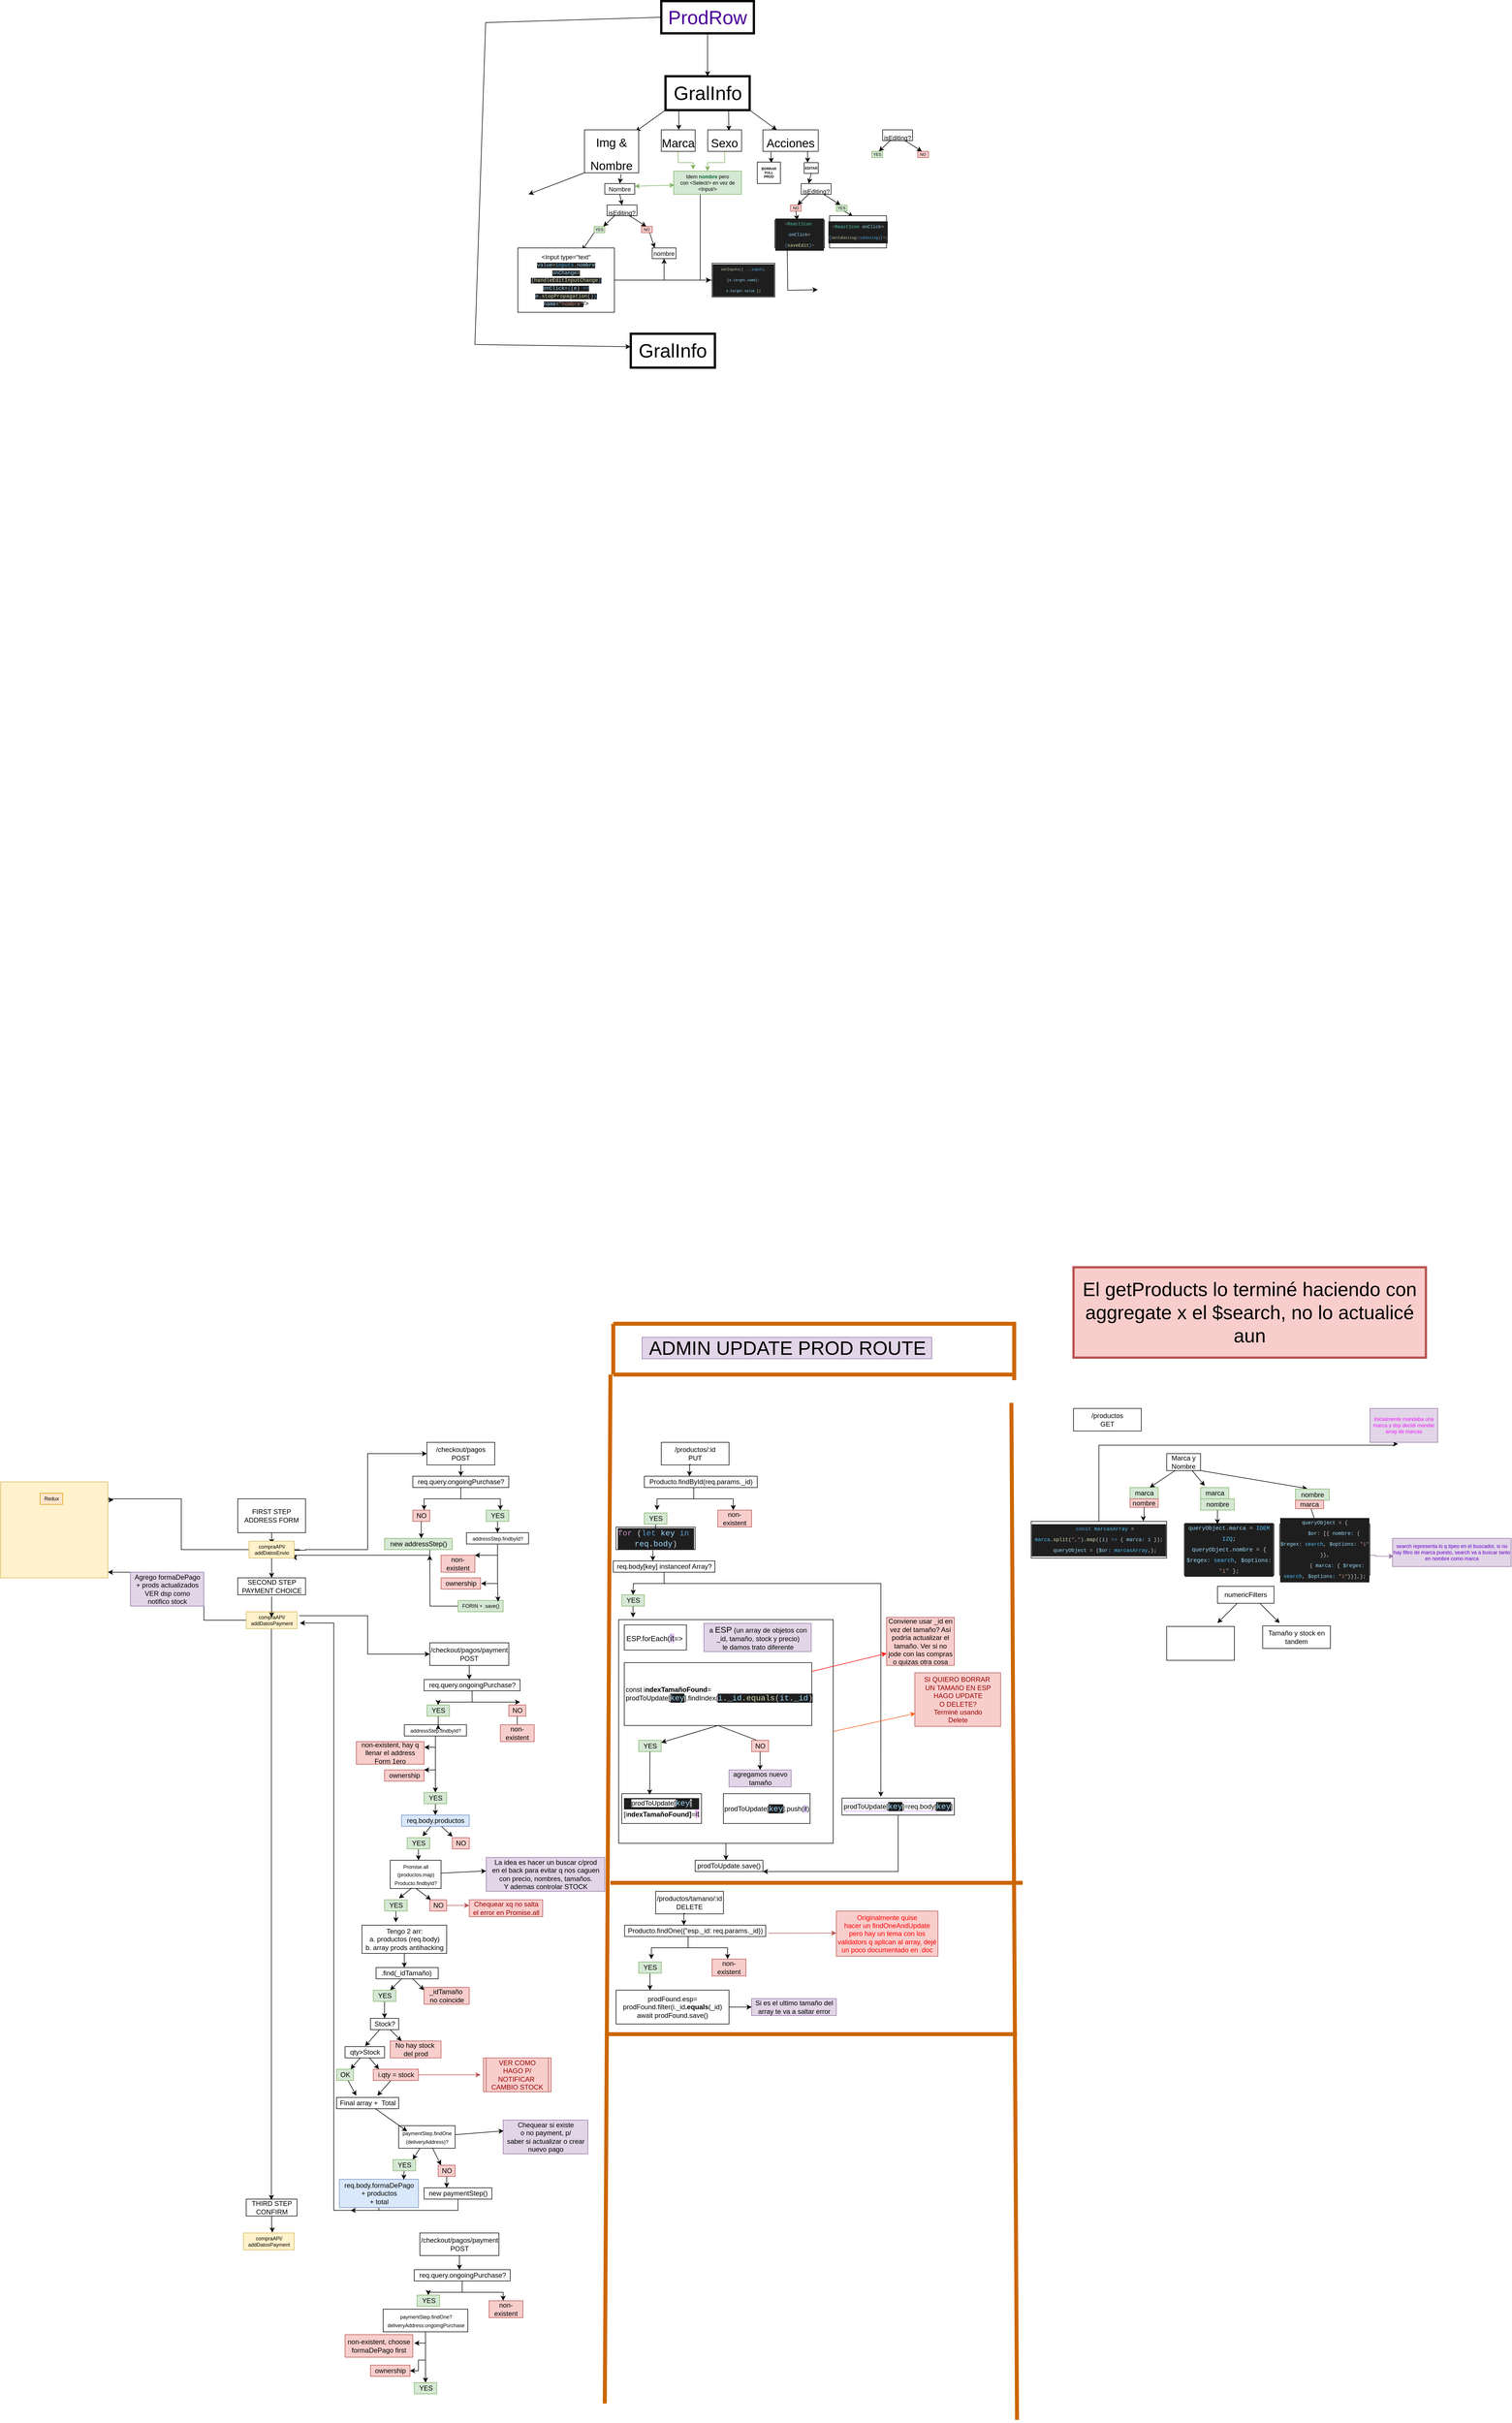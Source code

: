 <mxfile version="18.0.2" type="github">
  <diagram id="WNU0OnEOr58vU2dcK8G2" name="Page-1">
    <mxGraphModel dx="2605" dy="4388" grid="1" gridSize="19" guides="1" tooltips="1" connect="1" arrows="1" fold="1" page="1" pageScale="1" pageWidth="827" pageHeight="1169" math="0" shadow="0">
      <root>
        <mxCell id="0" />
        <mxCell id="1" parent="0" />
        <mxCell id="lC1LubLC5lz1J4YGzEKo-27" value="" style="edgeStyle=orthogonalEdgeStyle;rounded=0;orthogonalLoop=1;jettySize=auto;html=1;fontSize=9;" parent="1" source="lC1LubLC5lz1J4YGzEKo-2" edge="1">
          <mxGeometry relative="1" as="geometry">
            <mxPoint x="400" y="300" as="targetPoint" />
          </mxGeometry>
        </mxCell>
        <mxCell id="lC1LubLC5lz1J4YGzEKo-38" style="edgeStyle=orthogonalEdgeStyle;rounded=0;orthogonalLoop=1;jettySize=auto;html=1;fontSize=9;entryX=0;entryY=0.5;entryDx=0;entryDy=0;" parent="1" target="lC1LubLC5lz1J4YGzEKo-7" edge="1">
          <mxGeometry relative="1" as="geometry">
            <mxPoint x="660" y="110" as="targetPoint" />
            <mxPoint x="450" y="310" as="sourcePoint" />
            <Array as="points">
              <mxPoint x="440" y="310" />
              <mxPoint x="440" y="311" />
              <mxPoint x="460" y="311" />
              <mxPoint x="460" y="310" />
              <mxPoint x="570" y="310" />
              <mxPoint x="570" y="140" />
            </Array>
          </mxGeometry>
        </mxCell>
        <mxCell id="lC1LubLC5lz1J4YGzEKo-2" value="FIRST STEP&lt;br&gt;ADDRESS FORM" style="whiteSpace=wrap;html=1;" parent="1" vertex="1">
          <mxGeometry x="340" y="220" width="120" height="60" as="geometry" />
        </mxCell>
        <mxCell id="lC1LubLC5lz1J4YGzEKo-4" value="SECOND STEP&lt;br&gt;PAYMENT CHOICE" style="text;html=1;align=center;verticalAlign=middle;resizable=0;points=[];autosize=1;strokeColor=default;fillColor=none;" parent="1" vertex="1">
          <mxGeometry x="340" y="360" width="120" height="30" as="geometry" />
        </mxCell>
        <mxCell id="lC1LubLC5lz1J4YGzEKo-9" style="edgeStyle=orthogonalEdgeStyle;rounded=0;orthogonalLoop=1;jettySize=auto;html=1;exitX=0.5;exitY=1;exitDx=0;exitDy=0;" parent="1" source="lC1LubLC5lz1J4YGzEKo-7" edge="1">
          <mxGeometry relative="1" as="geometry">
            <mxPoint x="735" y="180" as="targetPoint" />
          </mxGeometry>
        </mxCell>
        <mxCell id="lC1LubLC5lz1J4YGzEKo-7" value="/checkout/pagos&lt;br&gt;POST" style="whiteSpace=wrap;html=1;" parent="1" vertex="1">
          <mxGeometry x="675" y="120" width="120" height="40" as="geometry" />
        </mxCell>
        <mxCell id="lC1LubLC5lz1J4YGzEKo-12" value="" style="edgeStyle=orthogonalEdgeStyle;rounded=0;orthogonalLoop=1;jettySize=auto;html=1;" parent="1" source="lC1LubLC5lz1J4YGzEKo-10" edge="1">
          <mxGeometry relative="1" as="geometry">
            <mxPoint x="670" y="240" as="targetPoint" />
            <Array as="points">
              <mxPoint x="735" y="220" />
              <mxPoint x="670" y="220" />
            </Array>
          </mxGeometry>
        </mxCell>
        <mxCell id="lC1LubLC5lz1J4YGzEKo-14" value="" style="edgeStyle=orthogonalEdgeStyle;rounded=0;orthogonalLoop=1;jettySize=auto;html=1;" parent="1" source="lC1LubLC5lz1J4YGzEKo-10" edge="1">
          <mxGeometry relative="1" as="geometry">
            <mxPoint x="805" y="240" as="targetPoint" />
            <Array as="points">
              <mxPoint x="735" y="220" />
              <mxPoint x="805" y="220" />
              <mxPoint x="805" y="240" />
            </Array>
          </mxGeometry>
        </mxCell>
        <mxCell id="lC1LubLC5lz1J4YGzEKo-10" value="req.query.ongoingPurchase?" style="text;html=1;align=center;verticalAlign=middle;resizable=0;points=[];autosize=1;strokeColor=default;fillColor=none;" parent="1" vertex="1">
          <mxGeometry x="650" y="180" width="170" height="20" as="geometry" />
        </mxCell>
        <mxCell id="lC1LubLC5lz1J4YGzEKo-18" value="" style="edgeStyle=orthogonalEdgeStyle;rounded=0;orthogonalLoop=1;jettySize=auto;html=1;" parent="1" source="lC1LubLC5lz1J4YGzEKo-15" edge="1">
          <mxGeometry relative="1" as="geometry">
            <mxPoint x="665" y="290" as="targetPoint" />
            <Array as="points">
              <mxPoint x="665" y="280" />
              <mxPoint x="665" y="280" />
            </Array>
          </mxGeometry>
        </mxCell>
        <mxCell id="lC1LubLC5lz1J4YGzEKo-15" value="NO" style="text;html=1;align=center;verticalAlign=middle;resizable=0;points=[];autosize=1;strokeColor=#b85450;fillColor=#f8cecc;" parent="1" vertex="1">
          <mxGeometry x="650" y="240" width="30" height="20" as="geometry" />
        </mxCell>
        <mxCell id="lC1LubLC5lz1J4YGzEKo-21" value="" style="edgeStyle=orthogonalEdgeStyle;rounded=0;orthogonalLoop=1;jettySize=auto;html=1;" parent="1" source="lC1LubLC5lz1J4YGzEKo-16" target="lC1LubLC5lz1J4YGzEKo-20" edge="1">
          <mxGeometry relative="1" as="geometry" />
        </mxCell>
        <mxCell id="lC1LubLC5lz1J4YGzEKo-16" value="YES" style="text;html=1;align=center;verticalAlign=middle;resizable=0;points=[];autosize=1;strokeColor=#82b366;fillColor=#d5e8d4;" parent="1" vertex="1">
          <mxGeometry x="780" y="240" width="40" height="20" as="geometry" />
        </mxCell>
        <mxCell id="GX86QxE9Dc3Bw4Pw90zu-1" style="edgeStyle=orthogonalEdgeStyle;rounded=0;orthogonalLoop=1;jettySize=auto;html=1;fontSize=9;entryX=0.95;entryY=0.967;entryDx=0;entryDy=0;entryPerimeter=0;" parent="1" source="lC1LubLC5lz1J4YGzEKo-19" target="lC1LubLC5lz1J4YGzEKo-28" edge="1">
          <mxGeometry relative="1" as="geometry">
            <mxPoint x="440" y="330" as="targetPoint" />
            <Array as="points">
              <mxPoint x="680" y="320" />
              <mxPoint x="440" y="320" />
              <mxPoint x="440" y="324" />
            </Array>
          </mxGeometry>
        </mxCell>
        <mxCell id="lC1LubLC5lz1J4YGzEKo-19" value="new addressStep()" style="text;html=1;align=center;verticalAlign=middle;resizable=0;points=[];autosize=1;strokeColor=#82b366;fillColor=#d5e8d4;" parent="1" vertex="1">
          <mxGeometry x="600" y="290" width="120" height="20" as="geometry" />
        </mxCell>
        <mxCell id="lC1LubLC5lz1J4YGzEKo-23" value="" style="edgeStyle=orthogonalEdgeStyle;rounded=0;orthogonalLoop=1;jettySize=auto;html=1;fontSize=9;" parent="1" source="lC1LubLC5lz1J4YGzEKo-20" target="lC1LubLC5lz1J4YGzEKo-22" edge="1">
          <mxGeometry relative="1" as="geometry">
            <Array as="points">
              <mxPoint x="800" y="320" />
              <mxPoint x="745" y="320" />
            </Array>
          </mxGeometry>
        </mxCell>
        <mxCell id="lC1LubLC5lz1J4YGzEKo-25" value="" style="edgeStyle=orthogonalEdgeStyle;rounded=0;orthogonalLoop=1;jettySize=auto;html=1;fontSize=9;entryX=1.014;entryY=0.5;entryDx=0;entryDy=0;entryPerimeter=0;" parent="1" source="lC1LubLC5lz1J4YGzEKo-20" target="lC1LubLC5lz1J4YGzEKo-24" edge="1">
          <mxGeometry relative="1" as="geometry">
            <mxPoint x="780" y="370" as="targetPoint" />
            <Array as="points">
              <mxPoint x="800" y="370" />
            </Array>
          </mxGeometry>
        </mxCell>
        <mxCell id="lC1LubLC5lz1J4YGzEKo-20" value="&lt;font style=&quot;font-size: 9px&quot;&gt;addressStep.findbyId?&lt;/font&gt;" style="text;html=1;align=center;verticalAlign=middle;resizable=0;points=[];autosize=1;strokeColor=default;" parent="1" vertex="1">
          <mxGeometry x="745" y="280" width="110" height="20" as="geometry" />
        </mxCell>
        <mxCell id="lC1LubLC5lz1J4YGzEKo-22" value="non-existent" style="whiteSpace=wrap;html=1;fillColor=#f8cecc;strokeColor=#b85450;" parent="1" vertex="1">
          <mxGeometry x="700" y="320" width="60" height="30" as="geometry" />
        </mxCell>
        <mxCell id="lC1LubLC5lz1J4YGzEKo-24" value="ownership" style="text;html=1;align=center;verticalAlign=middle;resizable=0;points=[];autosize=1;strokeColor=#b85450;fillColor=#f8cecc;" parent="1" vertex="1">
          <mxGeometry x="700" y="360" width="70" height="20" as="geometry" />
        </mxCell>
        <mxCell id="GX86QxE9Dc3Bw4Pw90zu-2" style="edgeStyle=orthogonalEdgeStyle;rounded=0;orthogonalLoop=1;jettySize=auto;html=1;fontSize=9;" parent="1" source="lC1LubLC5lz1J4YGzEKo-26" edge="1">
          <mxGeometry relative="1" as="geometry">
            <mxPoint x="680" y="320" as="targetPoint" />
          </mxGeometry>
        </mxCell>
        <mxCell id="lC1LubLC5lz1J4YGzEKo-26" value="FORIN + .save()" style="text;html=1;align=center;verticalAlign=middle;resizable=0;points=[];autosize=1;fontSize=9;strokeColor=#82b366;fillColor=#d5e8d4;" parent="1" vertex="1">
          <mxGeometry x="730" y="400" width="80" height="20" as="geometry" />
        </mxCell>
        <mxCell id="lC1LubLC5lz1J4YGzEKo-30" value="" style="edgeStyle=orthogonalEdgeStyle;rounded=0;orthogonalLoop=1;jettySize=auto;html=1;fontSize=9;" parent="1" source="lC1LubLC5lz1J4YGzEKo-28" edge="1">
          <mxGeometry relative="1" as="geometry">
            <mxPoint x="120" y="222" as="targetPoint" />
            <Array as="points">
              <mxPoint x="240" y="310" />
              <mxPoint x="240" y="220" />
              <mxPoint x="110" y="220" />
              <mxPoint x="110" y="222" />
            </Array>
          </mxGeometry>
        </mxCell>
        <mxCell id="lC1LubLC5lz1J4YGzEKo-39" value="" style="edgeStyle=orthogonalEdgeStyle;rounded=0;orthogonalLoop=1;jettySize=auto;html=1;fontSize=9;" parent="1" source="lC1LubLC5lz1J4YGzEKo-28" target="lC1LubLC5lz1J4YGzEKo-4" edge="1">
          <mxGeometry relative="1" as="geometry" />
        </mxCell>
        <mxCell id="lC1LubLC5lz1J4YGzEKo-28" value="compraAPI/&lt;br&gt;addDatosEnvio" style="text;html=1;align=center;verticalAlign=middle;resizable=0;points=[];autosize=1;strokeColor=#d6b656;fillColor=#fff2cc;fontSize=9;" parent="1" vertex="1">
          <mxGeometry x="360" y="295" width="80" height="30" as="geometry" />
        </mxCell>
        <mxCell id="lC1LubLC5lz1J4YGzEKo-36" value="" style="rounded=0;whiteSpace=wrap;html=1;labelBackgroundColor=#FFCCCC;fontSize=9;strokeColor=#d6b656;fillColor=#fff2cc;" parent="1" vertex="1">
          <mxGeometry x="-80" y="190" width="190" height="170" as="geometry" />
        </mxCell>
        <mxCell id="lC1LubLC5lz1J4YGzEKo-37" value="Redux&lt;br&gt;" style="text;html=1;align=center;verticalAlign=middle;resizable=0;points=[];autosize=1;strokeColor=#d79b00;fillColor=#ffe6cc;fontSize=9;" parent="1" vertex="1">
          <mxGeometry x="-10" y="210" width="40" height="20" as="geometry" />
        </mxCell>
        <mxCell id="lC1LubLC5lz1J4YGzEKo-46" value="" style="edgeStyle=orthogonalEdgeStyle;rounded=0;orthogonalLoop=1;jettySize=auto;html=1;fontSize=9;entryX=0.496;entryY=0.056;entryDx=0;entryDy=0;entryPerimeter=0;" parent="1" source="lC1LubLC5lz1J4YGzEKo-43" target="lC1LubLC5lz1J4YGzEKo-47" edge="1">
          <mxGeometry relative="1" as="geometry">
            <mxPoint x="400" y="480" as="targetPoint" />
            <Array as="points">
              <mxPoint x="400" y="1452" />
            </Array>
          </mxGeometry>
        </mxCell>
        <mxCell id="tTHSPChEhPKR0PGT31vi-97" style="edgeStyle=orthogonalEdgeStyle;rounded=0;orthogonalLoop=1;jettySize=auto;html=1;fontColor=#000000;entryX=1;entryY=0.941;entryDx=0;entryDy=0;entryPerimeter=0;" parent="1" source="lC1LubLC5lz1J4YGzEKo-43" target="lC1LubLC5lz1J4YGzEKo-36" edge="1">
          <mxGeometry relative="1" as="geometry">
            <mxPoint x="250" y="350" as="targetPoint" />
            <Array as="points">
              <mxPoint x="280" y="435" />
              <mxPoint x="280" y="350" />
            </Array>
          </mxGeometry>
        </mxCell>
        <mxCell id="lC1LubLC5lz1J4YGzEKo-43" value="compraAPI/&lt;br&gt;addDatosPayment" style="text;html=1;align=center;verticalAlign=middle;resizable=0;points=[];autosize=1;strokeColor=#d6b656;fillColor=#fff2cc;fontSize=9;" parent="1" vertex="1">
          <mxGeometry x="355" y="420" width="90" height="30" as="geometry" />
        </mxCell>
        <mxCell id="GX86QxE9Dc3Bw4Pw90zu-6" style="edgeStyle=orthogonalEdgeStyle;rounded=0;orthogonalLoop=1;jettySize=auto;html=1;fontSize=9;exitX=1.044;exitY=0.233;exitDx=0;exitDy=0;exitPerimeter=0;" parent="1" source="lC1LubLC5lz1J4YGzEKo-43" edge="1">
          <mxGeometry relative="1" as="geometry">
            <mxPoint x="680" y="495" as="targetPoint" />
            <Array as="points">
              <mxPoint x="570" y="427" />
              <mxPoint x="570" y="495" />
            </Array>
          </mxGeometry>
        </mxCell>
        <mxCell id="tTHSPChEhPKR0PGT31vi-1" style="edgeStyle=orthogonalEdgeStyle;rounded=0;orthogonalLoop=1;jettySize=auto;html=1;entryX=0.568;entryY=-0.024;entryDx=0;entryDy=0;entryPerimeter=0;" parent="1" source="lC1LubLC5lz1J4YGzEKo-47" target="tTHSPChEhPKR0PGT31vi-2" edge="1">
          <mxGeometry relative="1" as="geometry">
            <mxPoint x="395" y="1510" as="targetPoint" />
          </mxGeometry>
        </mxCell>
        <mxCell id="lC1LubLC5lz1J4YGzEKo-47" value="THIRD STEP&lt;br&gt;CONFIRM" style="text;html=1;align=center;verticalAlign=middle;resizable=0;points=[];autosize=1;strokeColor=default;fillColor=none;" parent="1" vertex="1">
          <mxGeometry x="355" y="1460" width="90" height="30" as="geometry" />
        </mxCell>
        <mxCell id="GX86QxE9Dc3Bw4Pw90zu-3" value="" style="endArrow=classic;html=1;rounded=0;fontSize=9;entryX=0.888;entryY=0.1;entryDx=0;entryDy=0;entryPerimeter=0;" parent="1" target="lC1LubLC5lz1J4YGzEKo-26" edge="1">
          <mxGeometry width="50" height="50" relative="1" as="geometry">
            <mxPoint x="800" y="370" as="sourcePoint" />
            <mxPoint x="770" y="480" as="targetPoint" />
          </mxGeometry>
        </mxCell>
        <mxCell id="GX86QxE9Dc3Bw4Pw90zu-5" value="" style="endArrow=classic;html=1;rounded=0;fontSize=9;exitX=0.5;exitY=1.1;exitDx=0;exitDy=0;exitPerimeter=0;" parent="1" source="lC1LubLC5lz1J4YGzEKo-4" edge="1">
          <mxGeometry width="50" height="50" relative="1" as="geometry">
            <mxPoint x="400" y="420" as="sourcePoint" />
            <mxPoint x="400" y="430" as="targetPoint" />
          </mxGeometry>
        </mxCell>
        <mxCell id="GX86QxE9Dc3Bw4Pw90zu-9" style="edgeStyle=orthogonalEdgeStyle;rounded=0;orthogonalLoop=1;jettySize=auto;html=1;fontSize=9;" parent="1" source="GX86QxE9Dc3Bw4Pw90zu-8" edge="1">
          <mxGeometry relative="1" as="geometry">
            <mxPoint x="750" y="540" as="targetPoint" />
          </mxGeometry>
        </mxCell>
        <mxCell id="GX86QxE9Dc3Bw4Pw90zu-8" value="/checkout/pagos/payment&lt;br&gt;POST" style="whiteSpace=wrap;html=1;" parent="1" vertex="1">
          <mxGeometry x="680" y="475" width="140" height="40" as="geometry" />
        </mxCell>
        <mxCell id="tTHSPChEhPKR0PGT31vi-6" style="edgeStyle=orthogonalEdgeStyle;rounded=0;orthogonalLoop=1;jettySize=auto;html=1;" parent="1" source="GX86QxE9Dc3Bw4Pw90zu-10" target="GX86QxE9Dc3Bw4Pw90zu-12" edge="1">
          <mxGeometry relative="1" as="geometry" />
        </mxCell>
        <mxCell id="GX86QxE9Dc3Bw4Pw90zu-10" value="req.query.ongoingPurchase?" style="text;html=1;align=center;verticalAlign=middle;resizable=0;points=[];autosize=1;strokeColor=default;fillColor=none;" parent="1" vertex="1">
          <mxGeometry x="670" y="540" width="170" height="20" as="geometry" />
        </mxCell>
        <mxCell id="tTHSPChEhPKR0PGT31vi-4" style="edgeStyle=orthogonalEdgeStyle;rounded=0;orthogonalLoop=1;jettySize=auto;html=1;" parent="1" source="GX86QxE9Dc3Bw4Pw90zu-11" edge="1">
          <mxGeometry relative="1" as="geometry">
            <mxPoint x="835" y="620" as="targetPoint" />
          </mxGeometry>
        </mxCell>
        <mxCell id="GX86QxE9Dc3Bw4Pw90zu-11" value="NO" style="text;html=1;align=center;verticalAlign=middle;resizable=0;points=[];autosize=1;strokeColor=#b85450;fillColor=#f8cecc;" parent="1" vertex="1">
          <mxGeometry x="820" y="585" width="30" height="20" as="geometry" />
        </mxCell>
        <mxCell id="tTHSPChEhPKR0PGT31vi-9" style="edgeStyle=orthogonalEdgeStyle;rounded=0;orthogonalLoop=1;jettySize=auto;html=1;" parent="1" source="GX86QxE9Dc3Bw4Pw90zu-12" edge="1">
          <mxGeometry relative="1" as="geometry">
            <mxPoint x="695" y="620" as="targetPoint" />
          </mxGeometry>
        </mxCell>
        <mxCell id="GX86QxE9Dc3Bw4Pw90zu-12" value="YES" style="text;html=1;align=center;verticalAlign=middle;resizable=0;points=[];autosize=1;strokeColor=#82b366;fillColor=#d5e8d4;" parent="1" vertex="1">
          <mxGeometry x="675" y="585" width="40" height="20" as="geometry" />
        </mxCell>
        <mxCell id="tTHSPChEhPKR0PGT31vi-2" value="compraAPI/&lt;br&gt;addDatosPayment" style="text;html=1;align=center;verticalAlign=middle;resizable=0;points=[];autosize=1;strokeColor=#d6b656;fillColor=#fff2cc;fontSize=9;" parent="1" vertex="1">
          <mxGeometry x="350" y="1520" width="90" height="30" as="geometry" />
        </mxCell>
        <mxCell id="tTHSPChEhPKR0PGT31vi-5" value="non-existent" style="whiteSpace=wrap;html=1;fillColor=#f8cecc;strokeColor=#b85450;" parent="1" vertex="1">
          <mxGeometry x="805" y="620" width="60" height="30" as="geometry" />
        </mxCell>
        <mxCell id="tTHSPChEhPKR0PGT31vi-7" value="" style="endArrow=classic;html=1;rounded=0;" parent="1" edge="1">
          <mxGeometry width="50" height="50" relative="1" as="geometry">
            <mxPoint x="750" y="580" as="sourcePoint" />
            <mxPoint x="840" y="580" as="targetPoint" />
          </mxGeometry>
        </mxCell>
        <mxCell id="tTHSPChEhPKR0PGT31vi-11" style="edgeStyle=orthogonalEdgeStyle;rounded=0;orthogonalLoop=1;jettySize=auto;html=1;" parent="1" source="tTHSPChEhPKR0PGT31vi-10" edge="1">
          <mxGeometry relative="1" as="geometry">
            <mxPoint x="670" y="660" as="targetPoint" />
          </mxGeometry>
        </mxCell>
        <mxCell id="tTHSPChEhPKR0PGT31vi-10" value="&lt;font style=&quot;font-size: 9px&quot;&gt;addressStep.findbyId?&lt;/font&gt;" style="text;html=1;align=center;verticalAlign=middle;resizable=0;points=[];autosize=1;strokeColor=default;" parent="1" vertex="1">
          <mxGeometry x="635" y="620" width="110" height="20" as="geometry" />
        </mxCell>
        <mxCell id="tTHSPChEhPKR0PGT31vi-12" value="non-existent, hay q llenar el address Form 1ero" style="whiteSpace=wrap;html=1;fillColor=#f8cecc;strokeColor=#b85450;" parent="1" vertex="1">
          <mxGeometry x="550" y="650" width="120" height="40" as="geometry" />
        </mxCell>
        <mxCell id="tTHSPChEhPKR0PGT31vi-13" value="" style="endArrow=classic;html=1;rounded=0;edgeStyle=orthogonalEdgeStyle;" parent="1" edge="1">
          <mxGeometry width="50" height="50" relative="1" as="geometry">
            <mxPoint x="690" y="660" as="sourcePoint" />
            <mxPoint x="670" y="700" as="targetPoint" />
            <Array as="points">
              <mxPoint x="690" y="700" />
              <mxPoint x="670" y="700" />
            </Array>
          </mxGeometry>
        </mxCell>
        <mxCell id="tTHSPChEhPKR0PGT31vi-14" value="" style="endArrow=classic;html=1;rounded=0;" parent="1" edge="1">
          <mxGeometry width="50" height="50" relative="1" as="geometry">
            <mxPoint x="690" y="700" as="sourcePoint" />
            <mxPoint x="690" y="740" as="targetPoint" />
          </mxGeometry>
        </mxCell>
        <mxCell id="tTHSPChEhPKR0PGT31vi-15" value="ownership" style="text;html=1;align=center;verticalAlign=middle;resizable=0;points=[];autosize=1;strokeColor=#b85450;fillColor=#f8cecc;" parent="1" vertex="1">
          <mxGeometry x="600" y="700" width="70" height="20" as="geometry" />
        </mxCell>
        <mxCell id="tTHSPChEhPKR0PGT31vi-17" style="edgeStyle=none;rounded=0;orthogonalLoop=1;jettySize=auto;html=1;entryX=0.683;entryY=-0.128;entryDx=0;entryDy=0;entryPerimeter=0;" parent="1" source="tTHSPChEhPKR0PGT31vi-16" target="tTHSPChEhPKR0PGT31vi-19" edge="1">
          <mxGeometry relative="1" as="geometry">
            <mxPoint x="660" y="750" as="targetPoint" />
          </mxGeometry>
        </mxCell>
        <mxCell id="tTHSPChEhPKR0PGT31vi-18" style="edgeStyle=none;rounded=0;orthogonalLoop=1;jettySize=auto;html=1;entryX=0.012;entryY=-0.085;entryDx=0;entryDy=0;entryPerimeter=0;" parent="1" source="tTHSPChEhPKR0PGT31vi-16" target="tTHSPChEhPKR0PGT31vi-20" edge="1">
          <mxGeometry relative="1" as="geometry">
            <mxPoint x="720" y="750" as="targetPoint" />
          </mxGeometry>
        </mxCell>
        <mxCell id="tTHSPChEhPKR0PGT31vi-16" value="req.body.productos" style="text;html=1;align=center;verticalAlign=middle;resizable=0;points=[];autosize=1;fillColor=#dae8fc;strokeColor=#6c8ebf;" parent="1" vertex="1">
          <mxGeometry x="630" y="780" width="120" height="20" as="geometry" />
        </mxCell>
        <mxCell id="tTHSPChEhPKR0PGT31vi-24" style="edgeStyle=none;rounded=0;orthogonalLoop=1;jettySize=auto;html=1;" parent="1" source="tTHSPChEhPKR0PGT31vi-19" edge="1">
          <mxGeometry relative="1" as="geometry">
            <mxPoint x="660" y="860" as="targetPoint" />
          </mxGeometry>
        </mxCell>
        <mxCell id="tTHSPChEhPKR0PGT31vi-19" value="YES" style="text;html=1;align=center;verticalAlign=middle;resizable=0;points=[];autosize=1;strokeColor=#82b366;fillColor=#d5e8d4;" parent="1" vertex="1">
          <mxGeometry x="640" y="820" width="40" height="20" as="geometry" />
        </mxCell>
        <mxCell id="tTHSPChEhPKR0PGT31vi-20" value="NO" style="text;html=1;align=center;verticalAlign=middle;resizable=0;points=[];autosize=1;strokeColor=#b85450;fillColor=#f8cecc;" parent="1" vertex="1">
          <mxGeometry x="720" y="820" width="30" height="20" as="geometry" />
        </mxCell>
        <mxCell id="tTHSPChEhPKR0PGT31vi-23" style="edgeStyle=none;rounded=0;orthogonalLoop=1;jettySize=auto;html=1;" parent="1" source="tTHSPChEhPKR0PGT31vi-21" edge="1">
          <mxGeometry relative="1" as="geometry">
            <mxPoint x="690" y="780" as="targetPoint" />
          </mxGeometry>
        </mxCell>
        <mxCell id="tTHSPChEhPKR0PGT31vi-21" value="YES" style="text;html=1;align=center;verticalAlign=middle;resizable=0;points=[];autosize=1;strokeColor=#82b366;fillColor=#d5e8d4;" parent="1" vertex="1">
          <mxGeometry x="670" y="740" width="40" height="20" as="geometry" />
        </mxCell>
        <mxCell id="tTHSPChEhPKR0PGT31vi-26" style="edgeStyle=none;rounded=0;orthogonalLoop=1;jettySize=auto;html=1;entryX=0;entryY=0.4;entryDx=0;entryDy=0;entryPerimeter=0;" parent="1" source="tTHSPChEhPKR0PGT31vi-25" target="tTHSPChEhPKR0PGT31vi-27" edge="1">
          <mxGeometry relative="1" as="geometry">
            <mxPoint x="780" y="880" as="targetPoint" />
          </mxGeometry>
        </mxCell>
        <mxCell id="tTHSPChEhPKR0PGT31vi-25" value="&lt;font style=&quot;font-size: 9px&quot;&gt;Promise.all&lt;br&gt;(productos.map)&lt;br&gt;Producto.findbyId?&lt;/font&gt;" style="text;html=1;align=center;verticalAlign=middle;resizable=0;points=[];autosize=1;strokeColor=default;" parent="1" vertex="1">
          <mxGeometry x="610" y="860" width="90" height="50" as="geometry" />
        </mxCell>
        <mxCell id="tTHSPChEhPKR0PGT31vi-27" value="La idea es hacer un buscar c/prod &lt;br&gt;en el back para evitar q nos caguen &lt;br&gt;con precio, nombres, tamaños.&lt;br&gt;Y ademas controlar STOCK" style="text;html=1;align=center;verticalAlign=middle;resizable=0;points=[];autosize=1;strokeColor=#9673a6;glass=0;sketch=0;fillColor=#e1d5e7;" parent="1" vertex="1">
          <mxGeometry x="780" y="855" width="210" height="60" as="geometry" />
        </mxCell>
        <mxCell id="tTHSPChEhPKR0PGT31vi-29" value="NO" style="text;html=1;align=center;verticalAlign=middle;resizable=0;points=[];autosize=1;strokeColor=#b85450;fillColor=#f8cecc;" parent="1" vertex="1">
          <mxGeometry x="680" y="930" width="30" height="20" as="geometry" />
        </mxCell>
        <mxCell id="tTHSPChEhPKR0PGT31vi-33" style="edgeStyle=none;rounded=0;orthogonalLoop=1;jettySize=auto;html=1;" parent="1" source="tTHSPChEhPKR0PGT31vi-30" edge="1">
          <mxGeometry relative="1" as="geometry">
            <mxPoint x="620" y="970" as="targetPoint" />
          </mxGeometry>
        </mxCell>
        <mxCell id="tTHSPChEhPKR0PGT31vi-30" value="YES" style="text;html=1;align=center;verticalAlign=middle;resizable=0;points=[];autosize=1;strokeColor=#82b366;fillColor=#d5e8d4;" parent="1" vertex="1">
          <mxGeometry x="600" y="930" width="40" height="20" as="geometry" />
        </mxCell>
        <mxCell id="tTHSPChEhPKR0PGT31vi-31" style="edgeStyle=none;rounded=0;orthogonalLoop=1;jettySize=auto;html=1;entryX=0.639;entryY=-0.128;entryDx=0;entryDy=0;entryPerimeter=0;exitX=0.424;exitY=0.983;exitDx=0;exitDy=0;exitPerimeter=0;" parent="1" source="tTHSPChEhPKR0PGT31vi-25" target="tTHSPChEhPKR0PGT31vi-30" edge="1">
          <mxGeometry relative="1" as="geometry">
            <mxPoint x="677.32" y="827.44" as="targetPoint" />
            <mxPoint x="650" y="920" as="sourcePoint" />
          </mxGeometry>
        </mxCell>
        <mxCell id="tTHSPChEhPKR0PGT31vi-32" style="edgeStyle=none;rounded=0;orthogonalLoop=1;jettySize=auto;html=1;exitX=0.511;exitY=1.001;exitDx=0;exitDy=0;exitPerimeter=0;" parent="1" source="tTHSPChEhPKR0PGT31vi-25" target="tTHSPChEhPKR0PGT31vi-29" edge="1">
          <mxGeometry relative="1" as="geometry">
            <mxPoint x="635.56" y="937.44" as="targetPoint" />
            <mxPoint x="658.16" y="919.15" as="sourcePoint" />
          </mxGeometry>
        </mxCell>
        <mxCell id="tTHSPChEhPKR0PGT31vi-37" style="edgeStyle=none;rounded=0;orthogonalLoop=1;jettySize=auto;html=1;" parent="1" source="tTHSPChEhPKR0PGT31vi-34" edge="1">
          <mxGeometry relative="1" as="geometry">
            <mxPoint x="635" y="1050" as="targetPoint" />
          </mxGeometry>
        </mxCell>
        <mxCell id="tTHSPChEhPKR0PGT31vi-34" value="Tengo 2 arr:&lt;br&gt;a. productos (req.body)&lt;br&gt;b. array prods antihacking" style="text;html=1;align=center;verticalAlign=middle;resizable=0;points=[];autosize=1;strokeColor=default;" parent="1" vertex="1">
          <mxGeometry x="560" y="975" width="150" height="50" as="geometry" />
        </mxCell>
        <mxCell id="tTHSPChEhPKR0PGT31vi-39" style="edgeStyle=none;rounded=0;orthogonalLoop=1;jettySize=auto;html=1;" parent="1" source="tTHSPChEhPKR0PGT31vi-38" edge="1">
          <mxGeometry relative="1" as="geometry">
            <mxPoint x="610" y="1090" as="targetPoint" />
          </mxGeometry>
        </mxCell>
        <mxCell id="tTHSPChEhPKR0PGT31vi-40" style="edgeStyle=none;rounded=0;orthogonalLoop=1;jettySize=auto;html=1;" parent="1" source="tTHSPChEhPKR0PGT31vi-38" edge="1">
          <mxGeometry relative="1" as="geometry">
            <mxPoint x="670" y="1090" as="targetPoint" />
          </mxGeometry>
        </mxCell>
        <mxCell id="tTHSPChEhPKR0PGT31vi-38" value=".find(_idTamaño)&amp;nbsp;" style="text;html=1;align=center;verticalAlign=middle;resizable=0;points=[];autosize=1;strokeColor=default;" parent="1" vertex="1">
          <mxGeometry x="585" y="1050" width="110" height="20" as="geometry" />
        </mxCell>
        <mxCell id="tTHSPChEhPKR0PGT31vi-49" value="" style="edgeStyle=none;rounded=0;orthogonalLoop=1;jettySize=auto;html=1;fontColor=#990000;" parent="1" source="tTHSPChEhPKR0PGT31vi-41" target="tTHSPChEhPKR0PGT31vi-48" edge="1">
          <mxGeometry relative="1" as="geometry" />
        </mxCell>
        <mxCell id="tTHSPChEhPKR0PGT31vi-41" value="YES" style="text;html=1;align=center;verticalAlign=middle;resizable=0;points=[];autosize=1;strokeColor=#82b366;fillColor=#d5e8d4;" parent="1" vertex="1">
          <mxGeometry x="580" y="1090" width="40" height="20" as="geometry" />
        </mxCell>
        <mxCell id="tTHSPChEhPKR0PGT31vi-42" value="_idTamaño&amp;nbsp;&lt;br&gt;no coincide" style="text;html=1;align=center;verticalAlign=middle;resizable=0;points=[];autosize=1;strokeColor=#b85450;fillColor=#f8cecc;" parent="1" vertex="1">
          <mxGeometry x="670" y="1085" width="80" height="30" as="geometry" />
        </mxCell>
        <mxCell id="tTHSPChEhPKR0PGT31vi-43" value="" style="endArrow=classic;html=1;rounded=0;exitX=1;exitY=0.5;exitDx=0;exitDy=0;exitPerimeter=0;fillColor=#f8cecc;strokeColor=#b85450;" parent="1" source="tTHSPChEhPKR0PGT31vi-29" edge="1">
          <mxGeometry width="50" height="50" relative="1" as="geometry">
            <mxPoint x="710" y="970" as="sourcePoint" />
            <mxPoint x="750" y="940" as="targetPoint" />
          </mxGeometry>
        </mxCell>
        <mxCell id="tTHSPChEhPKR0PGT31vi-44" value="Chequear xq no salta&lt;br&gt;el error en Promise.all" style="text;html=1;align=center;verticalAlign=middle;resizable=0;points=[];autosize=1;strokeColor=#b85450;fillColor=#f8cecc;fontColor=#990000;" parent="1" vertex="1">
          <mxGeometry x="750" y="930" width="130" height="30" as="geometry" />
        </mxCell>
        <mxCell id="tTHSPChEhPKR0PGT31vi-50" style="edgeStyle=none;rounded=0;orthogonalLoop=1;jettySize=auto;html=1;fontColor=#990000;" parent="1" source="tTHSPChEhPKR0PGT31vi-48" edge="1">
          <mxGeometry relative="1" as="geometry">
            <mxPoint x="630" y="1180" as="targetPoint" />
          </mxGeometry>
        </mxCell>
        <mxCell id="tTHSPChEhPKR0PGT31vi-52" style="edgeStyle=none;rounded=0;orthogonalLoop=1;jettySize=auto;html=1;fontColor=#990000;entryX=0.508;entryY=-0.041;entryDx=0;entryDy=0;entryPerimeter=0;" parent="1" source="tTHSPChEhPKR0PGT31vi-48" target="tTHSPChEhPKR0PGT31vi-53" edge="1">
          <mxGeometry relative="1" as="geometry">
            <mxPoint x="570" y="1180" as="targetPoint" />
          </mxGeometry>
        </mxCell>
        <mxCell id="tTHSPChEhPKR0PGT31vi-48" value="Stock?" style="text;html=1;align=center;verticalAlign=middle;resizable=0;points=[];autosize=1;strokeColor=default;" parent="1" vertex="1">
          <mxGeometry x="575" y="1140" width="50" height="20" as="geometry" />
        </mxCell>
        <mxCell id="tTHSPChEhPKR0PGT31vi-51" value="No hay stock&amp;nbsp;&lt;br&gt;del prod" style="text;html=1;align=center;verticalAlign=middle;resizable=0;points=[];autosize=1;strokeColor=#b85450;fillColor=#f8cecc;" parent="1" vertex="1">
          <mxGeometry x="610" y="1180" width="90" height="30" as="geometry" />
        </mxCell>
        <mxCell id="tTHSPChEhPKR0PGT31vi-55" style="edgeStyle=none;rounded=0;orthogonalLoop=1;jettySize=auto;html=1;fontColor=#990000;" parent="1" source="tTHSPChEhPKR0PGT31vi-53" edge="1">
          <mxGeometry relative="1" as="geometry">
            <mxPoint x="540" y="1230" as="targetPoint" />
          </mxGeometry>
        </mxCell>
        <mxCell id="tTHSPChEhPKR0PGT31vi-56" style="edgeStyle=none;rounded=0;orthogonalLoop=1;jettySize=auto;html=1;fontColor=#990000;" parent="1" source="tTHSPChEhPKR0PGT31vi-53" edge="1">
          <mxGeometry relative="1" as="geometry">
            <mxPoint x="590" y="1230" as="targetPoint" />
          </mxGeometry>
        </mxCell>
        <mxCell id="tTHSPChEhPKR0PGT31vi-53" value="qty&amp;gt;Stock" style="text;html=1;align=center;verticalAlign=middle;resizable=0;points=[];autosize=1;strokeColor=default;" parent="1" vertex="1">
          <mxGeometry x="530" y="1190" width="70" height="20" as="geometry" />
        </mxCell>
        <mxCell id="tTHSPChEhPKR0PGT31vi-61" style="edgeStyle=none;rounded=0;orthogonalLoop=1;jettySize=auto;html=1;fontColor=#990000;entryX=0.317;entryY=-0.15;entryDx=0;entryDy=0;entryPerimeter=0;" parent="1" source="tTHSPChEhPKR0PGT31vi-57" target="tTHSPChEhPKR0PGT31vi-63" edge="1">
          <mxGeometry relative="1" as="geometry">
            <mxPoint x="560" y="1280" as="targetPoint" />
          </mxGeometry>
        </mxCell>
        <mxCell id="tTHSPChEhPKR0PGT31vi-57" value="OK" style="text;html=1;align=center;verticalAlign=middle;resizable=0;points=[];autosize=1;strokeColor=#82b366;fillColor=#d5e8d4;" parent="1" vertex="1">
          <mxGeometry x="515" y="1230" width="30" height="20" as="geometry" />
        </mxCell>
        <mxCell id="tTHSPChEhPKR0PGT31vi-59" style="edgeStyle=none;rounded=0;orthogonalLoop=1;jettySize=auto;html=1;fontColor=#990000;fillColor=#f8cecc;strokeColor=#b85450;" parent="1" source="tTHSPChEhPKR0PGT31vi-58" edge="1">
          <mxGeometry relative="1" as="geometry">
            <mxPoint x="770" y="1240" as="targetPoint" />
          </mxGeometry>
        </mxCell>
        <mxCell id="tTHSPChEhPKR0PGT31vi-62" style="edgeStyle=none;rounded=0;orthogonalLoop=1;jettySize=auto;html=1;fontColor=#990000;entryX=0.657;entryY=-0.15;entryDx=0;entryDy=0;entryPerimeter=0;" parent="1" source="tTHSPChEhPKR0PGT31vi-58" target="tTHSPChEhPKR0PGT31vi-63" edge="1">
          <mxGeometry relative="1" as="geometry">
            <mxPoint x="590" y="1270" as="targetPoint" />
          </mxGeometry>
        </mxCell>
        <mxCell id="tTHSPChEhPKR0PGT31vi-58" value="i.qty = stock" style="text;html=1;align=center;verticalAlign=middle;resizable=0;points=[];autosize=1;strokeColor=#b85450;fillColor=#f8cecc;" parent="1" vertex="1">
          <mxGeometry x="580" y="1230" width="80" height="20" as="geometry" />
        </mxCell>
        <mxCell id="tTHSPChEhPKR0PGT31vi-60" value="VER COMO&lt;br&gt;HAGO P/&lt;br&gt;NOTIFICAR&amp;nbsp;&lt;br&gt;CAMBIO STOCK" style="shape=process;whiteSpace=wrap;html=1;backgroundOutline=1;glass=0;sketch=0;strokeColor=#b85450;size=0.042;fillColor=#f8cecc;fontColor=#990000;" parent="1" vertex="1">
          <mxGeometry x="775" y="1210" width="120" height="60" as="geometry" />
        </mxCell>
        <mxCell id="tTHSPChEhPKR0PGT31vi-64" style="edgeStyle=none;rounded=0;orthogonalLoop=1;jettySize=auto;html=1;fontColor=#000000;" parent="1" source="tTHSPChEhPKR0PGT31vi-63" edge="1">
          <mxGeometry relative="1" as="geometry">
            <mxPoint x="640" y="1340" as="targetPoint" />
          </mxGeometry>
        </mxCell>
        <mxCell id="tTHSPChEhPKR0PGT31vi-63" value="Final array +&amp;nbsp; Total" style="text;html=1;align=center;verticalAlign=middle;resizable=0;points=[];autosize=1;strokeColor=default;fillColor=none;fontColor=#000000;" parent="1" vertex="1">
          <mxGeometry x="515" y="1280" width="110" height="20" as="geometry" />
        </mxCell>
        <mxCell id="tTHSPChEhPKR0PGT31vi-67" style="edgeStyle=none;rounded=0;orthogonalLoop=1;jettySize=auto;html=1;entryX=0.006;entryY=0.32;entryDx=0;entryDy=0;entryPerimeter=0;fontColor=#000000;" parent="1" source="tTHSPChEhPKR0PGT31vi-65" target="tTHSPChEhPKR0PGT31vi-66" edge="1">
          <mxGeometry relative="1" as="geometry" />
        </mxCell>
        <mxCell id="tTHSPChEhPKR0PGT31vi-68" style="edgeStyle=none;rounded=0;orthogonalLoop=1;jettySize=auto;html=1;fontColor=#000000;" parent="1" source="tTHSPChEhPKR0PGT31vi-65" edge="1">
          <mxGeometry relative="1" as="geometry">
            <mxPoint x="650" y="1390" as="targetPoint" />
          </mxGeometry>
        </mxCell>
        <mxCell id="tTHSPChEhPKR0PGT31vi-69" style="edgeStyle=none;rounded=0;orthogonalLoop=1;jettySize=auto;html=1;fontColor=#000000;" parent="1" source="tTHSPChEhPKR0PGT31vi-65" edge="1">
          <mxGeometry relative="1" as="geometry">
            <mxPoint x="700" y="1400" as="targetPoint" />
          </mxGeometry>
        </mxCell>
        <mxCell id="tTHSPChEhPKR0PGT31vi-65" value="&lt;font style=&quot;font-size: 9px&quot;&gt;paymentStep.findOne&lt;br&gt;(deliveryAddress)?&lt;/font&gt;" style="text;html=1;align=center;verticalAlign=middle;resizable=0;points=[];autosize=1;strokeColor=default;" parent="1" vertex="1">
          <mxGeometry x="625" y="1330" width="100" height="40" as="geometry" />
        </mxCell>
        <mxCell id="tTHSPChEhPKR0PGT31vi-66" value="Chequear si existe&lt;br&gt;o no payment, p/&lt;br&gt;saber si actualizar o crear&lt;br&gt;nuevo pago" style="text;html=1;align=center;verticalAlign=middle;resizable=0;points=[];autosize=1;strokeColor=#9673a6;glass=0;sketch=0;fillColor=#e1d5e7;" parent="1" vertex="1">
          <mxGeometry x="810" y="1320" width="150" height="60" as="geometry" />
        </mxCell>
        <mxCell id="tTHSPChEhPKR0PGT31vi-79" style="edgeStyle=orthogonalEdgeStyle;rounded=0;orthogonalLoop=1;jettySize=auto;html=1;fontColor=#000000;" parent="1" source="tTHSPChEhPKR0PGT31vi-70" edge="1">
          <mxGeometry relative="1" as="geometry">
            <mxPoint x="540" y="1480" as="targetPoint" />
            <Array as="points">
              <mxPoint x="590" y="1480" />
              <mxPoint x="550" y="1480" />
            </Array>
          </mxGeometry>
        </mxCell>
        <mxCell id="tTHSPChEhPKR0PGT31vi-70" value="req.body.formaDePago&lt;br&gt;+ productos&lt;br&gt;+ total" style="text;html=1;align=center;verticalAlign=middle;resizable=0;points=[];autosize=1;fillColor=#dae8fc;strokeColor=#6c8ebf;" parent="1" vertex="1">
          <mxGeometry x="520" y="1425" width="140" height="50" as="geometry" />
        </mxCell>
        <mxCell id="tTHSPChEhPKR0PGT31vi-72" style="edgeStyle=none;rounded=0;orthogonalLoop=1;jettySize=auto;html=1;fontColor=#000000;" parent="1" source="tTHSPChEhPKR0PGT31vi-71" edge="1">
          <mxGeometry relative="1" as="geometry">
            <mxPoint x="710" y="1440" as="targetPoint" />
          </mxGeometry>
        </mxCell>
        <mxCell id="tTHSPChEhPKR0PGT31vi-71" value="NO" style="text;html=1;align=center;verticalAlign=middle;resizable=0;points=[];autosize=1;strokeColor=#b85450;fillColor=#f8cecc;" parent="1" vertex="1">
          <mxGeometry x="695" y="1400" width="30" height="20" as="geometry" />
        </mxCell>
        <mxCell id="tTHSPChEhPKR0PGT31vi-78" style="edgeStyle=orthogonalEdgeStyle;rounded=0;orthogonalLoop=1;jettySize=auto;html=1;fontColor=#000000;" parent="1" source="tTHSPChEhPKR0PGT31vi-73" edge="1">
          <mxGeometry relative="1" as="geometry">
            <mxPoint x="450" y="440" as="targetPoint" />
            <Array as="points">
              <mxPoint x="730" y="1480" />
              <mxPoint x="510" y="1480" />
              <mxPoint x="510" y="440" />
            </Array>
          </mxGeometry>
        </mxCell>
        <mxCell id="tTHSPChEhPKR0PGT31vi-73" value="new paymentStep()" style="text;html=1;align=center;verticalAlign=middle;resizable=0;points=[];autosize=1;strokeColor=default;" parent="1" vertex="1">
          <mxGeometry x="670" y="1440" width="120" height="20" as="geometry" />
        </mxCell>
        <mxCell id="tTHSPChEhPKR0PGT31vi-77" style="edgeStyle=none;rounded=0;orthogonalLoop=1;jettySize=auto;html=1;entryX=0.814;entryY=0.01;entryDx=0;entryDy=0;entryPerimeter=0;fontColor=#000000;" parent="1" source="tTHSPChEhPKR0PGT31vi-74" target="tTHSPChEhPKR0PGT31vi-70" edge="1">
          <mxGeometry relative="1" as="geometry" />
        </mxCell>
        <mxCell id="tTHSPChEhPKR0PGT31vi-74" value="YES" style="text;html=1;align=center;verticalAlign=middle;resizable=0;points=[];autosize=1;strokeColor=#82b366;fillColor=#d5e8d4;" parent="1" vertex="1">
          <mxGeometry x="615" y="1390" width="40" height="20" as="geometry" />
        </mxCell>
        <mxCell id="tTHSPChEhPKR0PGT31vi-82" value="/checkout/pagos/payment&lt;br&gt;POST" style="whiteSpace=wrap;html=1;" parent="1" vertex="1">
          <mxGeometry x="662.5" y="1520" width="140" height="40" as="geometry" />
        </mxCell>
        <mxCell id="tTHSPChEhPKR0PGT31vi-83" style="edgeStyle=orthogonalEdgeStyle;rounded=0;orthogonalLoop=1;jettySize=auto;html=1;fontSize=9;" parent="1" source="tTHSPChEhPKR0PGT31vi-82" edge="1">
          <mxGeometry relative="1" as="geometry">
            <mxPoint x="732.5" y="1585" as="targetPoint" />
          </mxGeometry>
        </mxCell>
        <mxCell id="tTHSPChEhPKR0PGT31vi-84" value="req.query.ongoingPurchase?" style="text;html=1;align=center;verticalAlign=middle;resizable=0;points=[];autosize=1;strokeColor=default;fillColor=none;" parent="1" vertex="1">
          <mxGeometry x="652.5" y="1585" width="170" height="20" as="geometry" />
        </mxCell>
        <mxCell id="tTHSPChEhPKR0PGT31vi-85" style="edgeStyle=orthogonalEdgeStyle;rounded=0;orthogonalLoop=1;jettySize=auto;html=1;" parent="1" source="tTHSPChEhPKR0PGT31vi-84" target="tTHSPChEhPKR0PGT31vi-87" edge="1">
          <mxGeometry relative="1" as="geometry" />
        </mxCell>
        <mxCell id="tTHSPChEhPKR0PGT31vi-86" value="" style="endArrow=classic;html=1;rounded=0;" parent="1" edge="1">
          <mxGeometry width="50" height="50" relative="1" as="geometry">
            <mxPoint x="732.5" y="1625" as="sourcePoint" />
            <mxPoint x="810" y="1640" as="targetPoint" />
            <Array as="points">
              <mxPoint x="810" y="1625" />
            </Array>
          </mxGeometry>
        </mxCell>
        <mxCell id="tTHSPChEhPKR0PGT31vi-87" value="YES" style="text;html=1;align=center;verticalAlign=middle;resizable=0;points=[];autosize=1;strokeColor=#82b366;fillColor=#d5e8d4;" parent="1" vertex="1">
          <mxGeometry x="657.5" y="1630" width="40" height="20" as="geometry" />
        </mxCell>
        <mxCell id="tTHSPChEhPKR0PGT31vi-88" value="&lt;font style=&quot;font-size: 9px&quot;&gt;paymentStep.findOne?&lt;br&gt;deliveryAddress:ongoingPurchase&lt;br&gt;&lt;/font&gt;" style="text;html=1;align=center;verticalAlign=middle;resizable=0;points=[];autosize=1;strokeColor=default;" parent="1" vertex="1">
          <mxGeometry x="597.5" y="1655" width="150" height="40" as="geometry" />
        </mxCell>
        <mxCell id="tTHSPChEhPKR0PGT31vi-89" value="non-existent" style="whiteSpace=wrap;html=1;fillColor=#f8cecc;strokeColor=#b85450;" parent="1" vertex="1">
          <mxGeometry x="785" y="1640" width="60" height="30" as="geometry" />
        </mxCell>
        <mxCell id="tTHSPChEhPKR0PGT31vi-90" value="non-existent, choose&lt;br&gt;formaDePago first" style="whiteSpace=wrap;html=1;fillColor=#f8cecc;strokeColor=#b85450;" parent="1" vertex="1">
          <mxGeometry x="530" y="1700" width="120" height="40" as="geometry" />
        </mxCell>
        <mxCell id="tTHSPChEhPKR0PGT31vi-91" value="" style="endArrow=classic;html=1;rounded=0;edgeStyle=orthogonalEdgeStyle;" parent="1" target="tTHSPChEhPKR0PGT31vi-92" edge="1">
          <mxGeometry width="50" height="50" relative="1" as="geometry">
            <mxPoint x="672.5" y="1705" as="sourcePoint" />
            <mxPoint x="652.5" y="1745" as="targetPoint" />
            <Array as="points">
              <mxPoint x="673" y="1745" />
              <mxPoint x="660" y="1745" />
              <mxPoint x="660" y="1764" />
            </Array>
          </mxGeometry>
        </mxCell>
        <mxCell id="tTHSPChEhPKR0PGT31vi-92" value="ownership" style="text;html=1;align=center;verticalAlign=middle;resizable=0;points=[];autosize=1;strokeColor=#b85450;fillColor=#f8cecc;" parent="1" vertex="1">
          <mxGeometry x="575" y="1754" width="70" height="20" as="geometry" />
        </mxCell>
        <mxCell id="tTHSPChEhPKR0PGT31vi-93" style="edgeStyle=orthogonalEdgeStyle;rounded=0;orthogonalLoop=1;jettySize=auto;html=1;entryX=1.022;entryY=0.372;entryDx=0;entryDy=0;entryPerimeter=0;" parent="1" source="tTHSPChEhPKR0PGT31vi-88" target="tTHSPChEhPKR0PGT31vi-90" edge="1">
          <mxGeometry relative="1" as="geometry">
            <mxPoint x="652.5" y="1705" as="targetPoint" />
          </mxGeometry>
        </mxCell>
        <mxCell id="tTHSPChEhPKR0PGT31vi-94" value="" style="endArrow=classic;html=1;rounded=0;" parent="1" edge="1">
          <mxGeometry width="50" height="50" relative="1" as="geometry">
            <mxPoint x="672.5" y="1745" as="sourcePoint" />
            <mxPoint x="672.5" y="1785" as="targetPoint" />
          </mxGeometry>
        </mxCell>
        <mxCell id="tTHSPChEhPKR0PGT31vi-95" value="YES" style="text;html=1;align=center;verticalAlign=middle;resizable=0;points=[];autosize=1;strokeColor=#82b366;fillColor=#d5e8d4;" parent="1" vertex="1">
          <mxGeometry x="652.5" y="1785" width="40" height="20" as="geometry" />
        </mxCell>
        <mxCell id="tTHSPChEhPKR0PGT31vi-98" value="Agrego formaDePago&lt;br&gt;+ prods actualizados&lt;br&gt;VER dsp como&lt;br&gt;notifico stock" style="text;html=1;align=center;verticalAlign=middle;resizable=0;points=[];autosize=1;strokeColor=#9673a6;fillColor=#e1d5e7;" parent="1" vertex="1">
          <mxGeometry x="150" y="350" width="130" height="60" as="geometry" />
        </mxCell>
        <mxCell id="2nWrkRlHyeW5uhqLxSTE-1" value="" style="endArrow=none;html=1;rounded=0;strokeColor=#CC6600;strokeWidth=7;" parent="1" edge="1">
          <mxGeometry width="50" height="50" relative="1" as="geometry">
            <mxPoint x="990" y="1822" as="sourcePoint" />
            <mxPoint x="1000" as="targetPoint" />
          </mxGeometry>
        </mxCell>
        <mxCell id="2nWrkRlHyeW5uhqLxSTE-2" value="/productos/:id&lt;br&gt;PUT" style="whiteSpace=wrap;html=1;" parent="1" vertex="1">
          <mxGeometry x="1090" y="120" width="120" height="40" as="geometry" />
        </mxCell>
        <mxCell id="2nWrkRlHyeW5uhqLxSTE-4" style="edgeStyle=orthogonalEdgeStyle;rounded=0;orthogonalLoop=1;jettySize=auto;html=1;exitX=0.436;exitY=0.982;exitDx=0;exitDy=0;exitPerimeter=0;" parent="1" source="2nWrkRlHyeW5uhqLxSTE-2" edge="1">
          <mxGeometry relative="1" as="geometry">
            <mxPoint x="1140" y="180" as="targetPoint" />
            <mxPoint x="1140" y="170" as="sourcePoint" />
            <Array as="points">
              <mxPoint x="1140" y="159" />
            </Array>
          </mxGeometry>
        </mxCell>
        <mxCell id="2nWrkRlHyeW5uhqLxSTE-5" value="Producto.findById(req.params._id)" style="text;html=1;align=center;verticalAlign=middle;resizable=0;points=[];autosize=1;strokeColor=default;fillColor=none;" parent="1" vertex="1">
          <mxGeometry x="1060" y="180" width="200" height="20" as="geometry" />
        </mxCell>
        <mxCell id="2nWrkRlHyeW5uhqLxSTE-13" value="" style="edgeStyle=orthogonalEdgeStyle;rounded=0;orthogonalLoop=1;jettySize=auto;html=1;" parent="1" source="2nWrkRlHyeW5uhqLxSTE-14" edge="1">
          <mxGeometry relative="1" as="geometry">
            <mxPoint x="1080" y="270" as="targetPoint" />
          </mxGeometry>
        </mxCell>
        <mxCell id="2nWrkRlHyeW5uhqLxSTE-14" value="YES" style="text;html=1;align=center;verticalAlign=middle;resizable=0;points=[];autosize=1;strokeColor=#82b366;fillColor=#d5e8d4;" parent="1" vertex="1">
          <mxGeometry x="1060" y="245" width="40" height="20" as="geometry" />
        </mxCell>
        <mxCell id="2nWrkRlHyeW5uhqLxSTE-15" value="&lt;div style=&quot;color: rgb(212 , 212 , 212) ; background-color: rgb(30 , 30 , 30) ; font-family: &amp;#34;consolas&amp;#34; , &amp;#34;courier new&amp;#34; , monospace ; font-size: 14px ; line-height: 19px&quot;&gt;&lt;span style=&quot;color: #c586c0&quot;&gt;for&lt;/span&gt; (&lt;span style=&quot;color: #569cd6&quot;&gt;let&lt;/span&gt; &lt;span style=&quot;color: #9cdcfe&quot;&gt;key&lt;/span&gt; &lt;span style=&quot;color: #569cd6&quot;&gt;in&lt;/span&gt;&amp;nbsp;&lt;/div&gt;&lt;div style=&quot;color: rgb(212 , 212 , 212) ; background-color: rgb(30 , 30 , 30) ; font-family: &amp;#34;consolas&amp;#34; , &amp;#34;courier new&amp;#34; , monospace ; font-size: 14px ; line-height: 19px&quot;&gt;&lt;span style=&quot;color: #9cdcfe&quot;&gt;req&lt;/span&gt;.&lt;span style=&quot;color: #9cdcfe&quot;&gt;body&lt;/span&gt;)&lt;/div&gt;" style="text;html=1;align=center;verticalAlign=middle;resizable=0;points=[];autosize=1;strokeColor=default;" parent="1" vertex="1">
          <mxGeometry x="1010" y="270" width="140" height="40" as="geometry" />
        </mxCell>
        <mxCell id="2nWrkRlHyeW5uhqLxSTE-16" value="" style="edgeStyle=orthogonalEdgeStyle;rounded=0;orthogonalLoop=1;jettySize=auto;html=1;" parent="1" edge="1">
          <mxGeometry relative="1" as="geometry">
            <mxPoint x="1217.47" y="240" as="targetPoint" />
            <Array as="points">
              <mxPoint x="1147.47" y="220" />
              <mxPoint x="1217.47" y="220" />
              <mxPoint x="1217.47" y="240" />
            </Array>
            <mxPoint x="1147.529" y="200" as="sourcePoint" />
          </mxGeometry>
        </mxCell>
        <mxCell id="2nWrkRlHyeW5uhqLxSTE-17" value="" style="edgeStyle=orthogonalEdgeStyle;rounded=0;orthogonalLoop=1;jettySize=auto;html=1;" parent="1" edge="1">
          <mxGeometry relative="1" as="geometry">
            <mxPoint x="1082.47" y="240" as="targetPoint" />
            <Array as="points">
              <mxPoint x="1147.47" y="220" />
              <mxPoint x="1082.47" y="220" />
            </Array>
            <mxPoint x="1147.529" y="200" as="sourcePoint" />
          </mxGeometry>
        </mxCell>
        <mxCell id="2nWrkRlHyeW5uhqLxSTE-18" value="non-existent" style="whiteSpace=wrap;html=1;fillColor=#f8cecc;strokeColor=#b85450;" parent="1" vertex="1">
          <mxGeometry x="1190" y="240" width="60" height="30" as="geometry" />
        </mxCell>
        <mxCell id="2nWrkRlHyeW5uhqLxSTE-20" value="" style="endArrow=classic;html=1;rounded=0;strokeColor=#000000;strokeWidth=1;exitX=0.466;exitY=1.026;exitDx=0;exitDy=0;exitPerimeter=0;" parent="1" source="2nWrkRlHyeW5uhqLxSTE-15" edge="1">
          <mxGeometry width="50" height="50" relative="1" as="geometry">
            <mxPoint x="1140" y="520" as="sourcePoint" />
            <mxPoint x="1075" y="330" as="targetPoint" />
          </mxGeometry>
        </mxCell>
        <mxCell id="2nWrkRlHyeW5uhqLxSTE-22" style="edgeStyle=orthogonalEdgeStyle;rounded=0;orthogonalLoop=1;jettySize=auto;html=1;strokeColor=#000000;strokeWidth=1;" parent="1" source="2nWrkRlHyeW5uhqLxSTE-21" edge="1">
          <mxGeometry relative="1" as="geometry">
            <mxPoint x="1040" y="390" as="targetPoint" />
          </mxGeometry>
        </mxCell>
        <mxCell id="2nWrkRlHyeW5uhqLxSTE-68" style="edgeStyle=orthogonalEdgeStyle;rounded=0;orthogonalLoop=1;jettySize=auto;html=1;fontSize=12;strokeColor=#000000;strokeWidth=1;entryX=0.346;entryY=-0.082;entryDx=0;entryDy=0;entryPerimeter=0;" parent="1" source="2nWrkRlHyeW5uhqLxSTE-21" target="2nWrkRlHyeW5uhqLxSTE-66" edge="1">
          <mxGeometry relative="1" as="geometry">
            <mxPoint x="1470" y="370" as="targetPoint" />
            <Array as="points">
              <mxPoint x="1095" y="370" />
              <mxPoint x="1479" y="370" />
            </Array>
          </mxGeometry>
        </mxCell>
        <mxCell id="2nWrkRlHyeW5uhqLxSTE-21" value="req.body[key] instanceof Array?" style="text;html=1;align=center;verticalAlign=middle;resizable=0;points=[];autosize=1;strokeColor=default;fillColor=none;" parent="1" vertex="1">
          <mxGeometry x="1005" y="330" width="180" height="20" as="geometry" />
        </mxCell>
        <mxCell id="2nWrkRlHyeW5uhqLxSTE-26" style="edgeStyle=orthogonalEdgeStyle;rounded=0;orthogonalLoop=1;jettySize=auto;html=1;strokeColor=#000000;strokeWidth=1;" parent="1" source="2nWrkRlHyeW5uhqLxSTE-25" edge="1">
          <mxGeometry relative="1" as="geometry">
            <mxPoint x="1040" y="430" as="targetPoint" />
          </mxGeometry>
        </mxCell>
        <mxCell id="2nWrkRlHyeW5uhqLxSTE-25" value="YES" style="text;html=1;align=center;verticalAlign=middle;resizable=0;points=[];autosize=1;strokeColor=#82b366;fillColor=#d5e8d4;" parent="1" vertex="1">
          <mxGeometry x="1020" y="390" width="40" height="20" as="geometry" />
        </mxCell>
        <mxCell id="2nWrkRlHyeW5uhqLxSTE-33" value="" style="group" parent="1" vertex="1" connectable="0">
          <mxGeometry x="1010" y="460" width="384.5" height="370" as="geometry" />
        </mxCell>
        <mxCell id="2nWrkRlHyeW5uhqLxSTE-34" value="" style="group" parent="2nWrkRlHyeW5uhqLxSTE-33" vertex="1" connectable="0">
          <mxGeometry width="384.5" height="370" as="geometry" />
        </mxCell>
        <mxCell id="2nWrkRlHyeW5uhqLxSTE-46" value="" style="group" parent="2nWrkRlHyeW5uhqLxSTE-34" vertex="1" connectable="0">
          <mxGeometry y="-5.211" width="384.5" height="375.211" as="geometry" />
        </mxCell>
        <mxCell id="2nWrkRlHyeW5uhqLxSTE-47" value="" style="group" parent="2nWrkRlHyeW5uhqLxSTE-46" vertex="1" connectable="0">
          <mxGeometry x="4.5" y="-20.845" width="380" height="396.056" as="geometry" />
        </mxCell>
        <mxCell id="2nWrkRlHyeW5uhqLxSTE-27" value="&lt;p style=&quot;line-height: 1&quot;&gt;&lt;br&gt;&lt;/p&gt;" style="rounded=0;whiteSpace=wrap;html=1;align=left;container=1;" parent="2nWrkRlHyeW5uhqLxSTE-47" vertex="1">
          <mxGeometry width="380" height="396.056" as="geometry">
            <mxRectangle width="30" height="40" as="alternateBounds" />
          </mxGeometry>
        </mxCell>
        <mxCell id="2nWrkRlHyeW5uhqLxSTE-41" value="YES" style="text;html=1;align=center;verticalAlign=middle;resizable=0;points=[];autosize=1;strokeColor=#82b366;fillColor=#d5e8d4;" parent="2nWrkRlHyeW5uhqLxSTE-27" vertex="1">
          <mxGeometry x="35.502" y="213.657" width="40" height="20" as="geometry" />
        </mxCell>
        <mxCell id="2nWrkRlHyeW5uhqLxSTE-56" value="&lt;div style=&quot;color: rgb(212 , 212 , 212) ; font-family: &amp;#34;consolas&amp;#34; , &amp;#34;courier new&amp;#34; , monospace ; line-height: 19px&quot;&gt;&lt;span style=&quot;background-color: rgb(248 , 249 , 250) ; font-size: 12px ; color: rgb(0 , 0 , 0) ; text-align: left ; font-family: &amp;#34;helvetica&amp;#34;&quot;&gt;prodToUpdate[&lt;/span&gt;&lt;span style=&quot;background-color: rgb(248 , 249 , 250) ; font-size: 12px ; color: rgb(0 , 0 , 0) ; text-align: left ; font-family: &amp;#34;helvetica&amp;#34;&quot;&gt;&lt;font color=&quot;#9cdcfe&quot; face=&quot;consolas, courier new, monospace&quot;&gt;&lt;span style=&quot;font-size: 14px ; background-color: rgb(30 , 30 , 30)&quot;&gt;key&lt;/span&gt;&lt;/font&gt;&lt;/span&gt;&lt;span style=&quot;background-color: rgb(248 , 249 , 250) ; font-size: 12px ; color: rgb(0 , 0 , 0) ; text-align: left ; font-family: &amp;#34;helvetica&amp;#34;&quot;&gt;].push(&lt;/span&gt;&lt;span style=&quot;color: rgb(0 , 0 , 0) ; text-align: left ; font-family: &amp;#34;helvetica&amp;#34; ; background-color: rgb(229 , 204 , 255)&quot;&gt;&lt;font style=&quot;font-size: 12px&quot;&gt;it&lt;/font&gt;&lt;/span&gt;&lt;span style=&quot;background-color: rgb(248 , 249 , 250) ; font-size: 12px ; color: rgb(0 , 0 , 0) ; text-align: left ; font-family: &amp;#34;helvetica&amp;#34;&quot;&gt;)&lt;/span&gt;&lt;br&gt;&lt;/div&gt;" style="rounded=0;whiteSpace=wrap;html=1;" parent="2nWrkRlHyeW5uhqLxSTE-27" vertex="1">
          <mxGeometry x="185.5" y="308.156" width="153.5" height="52.808" as="geometry" />
        </mxCell>
        <mxCell id="2nWrkRlHyeW5uhqLxSTE-23" value="a &lt;font style=&quot;font-size: 15px&quot;&gt;ESP&lt;/font&gt; (un array de objetos con&lt;br&gt;_id, tamaño, stock y precio)&lt;br&gt;le damos trato diferente" style="text;html=1;align=center;verticalAlign=middle;resizable=0;points=[];autosize=1;strokeColor=#9673a6;glass=0;sketch=0;fillColor=#e1d5e7;" parent="2nWrkRlHyeW5uhqLxSTE-27" vertex="1">
          <mxGeometry x="151.02" y="6.601" width="190" height="50" as="geometry" />
        </mxCell>
        <mxCell id="2nWrkRlHyeW5uhqLxSTE-53" value="&lt;div style=&quot;color: rgb(212 , 212 , 212) ; background-color: rgb(30 , 30 , 30) ; font-family: &amp;#34;consolas&amp;#34; , &amp;#34;courier new&amp;#34; , monospace ; font-size: 14px ; line-height: 19px&quot;&gt;&lt;span style=&quot;color: rgb(0 , 0 , 0) ; font-size: 12px ; text-align: left ; font-family: &amp;#34;helvetica&amp;#34; ; background-color: rgb(248 , 249 , 250)&quot;&gt;prodToUpdate[&lt;/span&gt;&lt;span style=&quot;color: rgb(0 , 0 , 0) ; font-size: 12px ; text-align: left ; font-family: &amp;#34;helvetica&amp;#34; ; background-color: rgb(248 , 249 , 250)&quot;&gt;&lt;font color=&quot;#9cdcfe&quot; face=&quot;consolas, courier new, monospace&quot;&gt;&lt;span style=&quot;font-size: 14px ; background-color: rgb(30 , 30 , 30)&quot;&gt;key&lt;/span&gt;&lt;/font&gt;&lt;/span&gt;&lt;span style=&quot;color: rgb(0 , 0 , 0) ; font-size: 12px ; text-align: left ; font-family: &amp;#34;helvetica&amp;#34; ; background-color: rgb(248 , 249 , 250)&quot;&gt;]&lt;/span&gt;&lt;br&gt;&lt;/div&gt;&lt;span style=&quot;font-family: &amp;#34;helvetica&amp;#34; ; text-align: left&quot;&gt;[i&lt;/span&gt;&lt;b style=&quot;font-family: &amp;#34;helvetica&amp;#34; ; text-align: left&quot;&gt;ndexTamañoFound]&lt;/b&gt;&lt;span style=&quot;font-family: &amp;#34;helvetica&amp;#34; ; text-align: left&quot;&gt;=&lt;font style=&quot;font-size: 14px ; background-color: rgb(255 , 204 , 255)&quot;&gt;it&lt;/font&gt;&lt;/span&gt;" style="rounded=0;whiteSpace=wrap;html=1;" parent="2nWrkRlHyeW5uhqLxSTE-27" vertex="1">
          <mxGeometry x="5.5" y="308.154" width="141.264" height="52.803" as="geometry" />
        </mxCell>
        <mxCell id="2nWrkRlHyeW5uhqLxSTE-61" value="agregamos nuevo&lt;br&gt;tamaño" style="text;html=1;align=center;verticalAlign=middle;resizable=0;points=[];autosize=1;strokeColor=#9673a6;glass=0;sketch=0;fillColor=#e1d5e7;" parent="2nWrkRlHyeW5uhqLxSTE-27" vertex="1">
          <mxGeometry x="195.5" y="266.122" width="110" height="30" as="geometry" />
        </mxCell>
        <mxCell id="2nWrkRlHyeW5uhqLxSTE-51" value="" style="endArrow=classic;html=1;rounded=0;strokeColor=#000000;strokeWidth=1;entryX=0.35;entryY=0.031;entryDx=0;entryDy=0;entryPerimeter=0;" parent="2nWrkRlHyeW5uhqLxSTE-27" source="2nWrkRlHyeW5uhqLxSTE-41" target="2nWrkRlHyeW5uhqLxSTE-53" edge="1">
          <mxGeometry width="50" height="50" relative="1" as="geometry">
            <mxPoint x="54.41" y="245.453" as="sourcePoint" />
            <mxPoint x="54.5" y="255.352" as="targetPoint" />
          </mxGeometry>
        </mxCell>
        <mxCell id="2nWrkRlHyeW5uhqLxSTE-30" value="&lt;span style=&quot;color: rgb(0 , 0 , 0) ; font-family: &amp;quot;helvetica&amp;quot; ; font-size: 12px ; font-style: normal ; font-weight: 400 ; letter-spacing: normal ; text-indent: 0px ; text-transform: none ; word-spacing: 0px ; background-color: rgb(248 , 249 , 250)&quot;&gt;const i&lt;b&gt;ndexTamañoFound&lt;/b&gt;= prodToUpdate[&lt;/span&gt;&lt;span style=&quot;color: rgb(0 , 0 , 0) ; font-family: &amp;quot;helvetica&amp;quot; ; font-size: 12px ; font-style: normal ; font-weight: 400 ; letter-spacing: normal ; text-indent: 0px ; text-transform: none ; word-spacing: 0px ; background-color: rgb(248 , 249 , 250)&quot;&gt;&lt;font color=&quot;#9cdcfe&quot; face=&quot;consolas, courier new, monospace&quot;&gt;&lt;span style=&quot;font-size: 14px ; background-color: rgb(30 , 30 , 30)&quot;&gt;key&lt;/span&gt;&lt;/font&gt;&lt;/span&gt;&lt;span style=&quot;color: rgb(0 , 0 , 0) ; font-family: &amp;quot;helvetica&amp;quot; ; font-size: 12px ; font-style: normal ; font-weight: 400 ; letter-spacing: normal ; text-indent: 0px ; text-transform: none ; word-spacing: 0px ; background-color: rgb(248 , 249 , 250)&quot;&gt;].findIndex(&lt;/span&gt;&lt;span style=&quot;background-color: rgb(30, 30, 30); font-family: Consolas, &amp;quot;Courier New&amp;quot;, monospace; font-size: 14px; color: rgb(156, 220, 254);&quot;&gt;i&lt;/span&gt;&lt;span style=&quot;background-color: rgb(30, 30, 30); color: rgb(212, 212, 212); font-family: Consolas, &amp;quot;Courier New&amp;quot;, monospace; font-size: 14px;&quot;&gt;.&lt;/span&gt;&lt;span style=&quot;background-color: rgb(30, 30, 30); font-family: Consolas, &amp;quot;Courier New&amp;quot;, monospace; font-size: 14px; color: rgb(156, 220, 254);&quot;&gt;_id&lt;/span&gt;&lt;span style=&quot;background-color: rgb(30, 30, 30); color: rgb(212, 212, 212); font-family: Consolas, &amp;quot;Courier New&amp;quot;, monospace; font-size: 14px;&quot;&gt;.&lt;/span&gt;&lt;span style=&quot;background-color: rgb(30, 30, 30); font-family: Consolas, &amp;quot;Courier New&amp;quot;, monospace; font-size: 14px; color: rgb(220, 220, 170);&quot;&gt;equals&lt;/span&gt;&lt;span style=&quot;background-color: rgb(30, 30, 30); color: rgb(212, 212, 212); font-family: Consolas, &amp;quot;Courier New&amp;quot;, monospace; font-size: 14px;&quot;&gt;(&lt;/span&gt;&lt;span style=&quot;background-color: rgb(30, 30, 30); font-family: Consolas, &amp;quot;Courier New&amp;quot;, monospace; font-size: 14px; color: rgb(156, 220, 254);&quot;&gt;it&lt;/span&gt;&lt;span style=&quot;background-color: rgb(30, 30, 30); color: rgb(212, 212, 212); font-family: Consolas, &amp;quot;Courier New&amp;quot;, monospace; font-size: 14px;&quot;&gt;.&lt;/span&gt;&lt;span style=&quot;background-color: rgb(30, 30, 30); font-family: Consolas, &amp;quot;Courier New&amp;quot;, monospace; font-size: 14px; color: rgb(156, 220, 254);&quot;&gt;_id&lt;/span&gt;&lt;span style=&quot;background-color: rgb(30, 30, 30); color: rgb(212, 212, 212); font-family: Consolas, &amp;quot;Courier New&amp;quot;, monospace; font-size: 14px;&quot;&gt;)&lt;/span&gt;" style="rounded=0;whiteSpace=wrap;html=1;align=left;" parent="2nWrkRlHyeW5uhqLxSTE-47" vertex="1">
          <mxGeometry x="10" y="76.16" width="332" height="111.31" as="geometry" />
        </mxCell>
        <mxCell id="2nWrkRlHyeW5uhqLxSTE-38" value="" style="endArrow=classic;html=1;rounded=0;strokeColor=#000000;strokeWidth=1;exitX=0.5;exitY=1;exitDx=0;exitDy=0;entryX=0.987;entryY=0.388;entryDx=0;entryDy=0;entryPerimeter=0;" parent="2nWrkRlHyeW5uhqLxSTE-47" source="2nWrkRlHyeW5uhqLxSTE-30" target="2nWrkRlHyeW5uhqLxSTE-12" edge="1">
          <mxGeometry width="50" height="50" relative="1" as="geometry">
            <mxPoint x="120" y="476.871" as="sourcePoint" />
            <mxPoint x="170" y="365.562" as="targetPoint" />
          </mxGeometry>
        </mxCell>
        <mxCell id="2nWrkRlHyeW5uhqLxSTE-62" style="edgeStyle=orthogonalEdgeStyle;rounded=0;orthogonalLoop=1;jettySize=auto;html=1;fontSize=12;strokeColor=#000000;strokeWidth=1;" parent="2nWrkRlHyeW5uhqLxSTE-47" source="2nWrkRlHyeW5uhqLxSTE-12" target="2nWrkRlHyeW5uhqLxSTE-61" edge="1">
          <mxGeometry relative="1" as="geometry" />
        </mxCell>
        <mxCell id="2nWrkRlHyeW5uhqLxSTE-12" value="NO" style="text;html=1;align=center;verticalAlign=middle;resizable=0;points=[];autosize=1;strokeColor=#b85450;fillColor=#f8cecc;" parent="2nWrkRlHyeW5uhqLxSTE-47" vertex="1">
          <mxGeometry x="235.5" y="213.658" width="30" height="20" as="geometry" />
        </mxCell>
        <mxCell id="2nWrkRlHyeW5uhqLxSTE-40" value="" style="endArrow=classic;html=1;rounded=0;strokeColor=#000000;strokeWidth=1;exitX=0.5;exitY=1;exitDx=0;exitDy=0;" parent="2nWrkRlHyeW5uhqLxSTE-47" source="2nWrkRlHyeW5uhqLxSTE-30" target="2nWrkRlHyeW5uhqLxSTE-41" edge="1">
          <mxGeometry width="50" height="50" relative="1" as="geometry">
            <mxPoint x="140" y="321.038" as="sourcePoint" />
            <mxPoint x="160" y="231.991" as="targetPoint" />
          </mxGeometry>
        </mxCell>
        <mxCell id="2nWrkRlHyeW5uhqLxSTE-45" value="&lt;p style=&quot;line-height: 1&quot;&gt;&lt;span style=&quot;font-size: 13px&quot;&gt;ESP.forEach(&lt;/span&gt;&lt;font style=&quot;font-size: 15px ; background-color: rgb(229 , 204 , 255)&quot;&gt;it&lt;/font&gt;&lt;span style=&quot;font-size: 13px&quot;&gt;=&amp;gt;&amp;nbsp;&lt;/span&gt;&lt;/p&gt;" style="rounded=0;whiteSpace=wrap;html=1;" parent="2nWrkRlHyeW5uhqLxSTE-47" vertex="1">
          <mxGeometry x="10" y="9.37" width="110" height="44.52" as="geometry" />
        </mxCell>
        <mxCell id="2nWrkRlHyeW5uhqLxSTE-64" style="edgeStyle=orthogonalEdgeStyle;rounded=0;orthogonalLoop=1;jettySize=auto;html=1;fontSize=12;strokeColor=#000000;strokeWidth=1;" parent="1" source="2nWrkRlHyeW5uhqLxSTE-27" edge="1">
          <mxGeometry relative="1" as="geometry">
            <mxPoint x="1204.5" y="860" as="targetPoint" />
          </mxGeometry>
        </mxCell>
        <mxCell id="2nWrkRlHyeW5uhqLxSTE-70" style="edgeStyle=orthogonalEdgeStyle;rounded=0;orthogonalLoop=1;jettySize=auto;html=1;fontSize=15;strokeColor=#000000;strokeWidth=1;entryX=1;entryY=1;entryDx=0;entryDy=0;" parent="1" source="2nWrkRlHyeW5uhqLxSTE-66" target="2nWrkRlHyeW5uhqLxSTE-67" edge="1">
          <mxGeometry relative="1" as="geometry">
            <mxPoint x="1510.676" y="870" as="targetPoint" />
            <Array as="points">
              <mxPoint x="1510" y="880" />
            </Array>
          </mxGeometry>
        </mxCell>
        <mxCell id="2nWrkRlHyeW5uhqLxSTE-66" value="&lt;span style=&quot;background-color: rgb(255 , 255 , 255)&quot;&gt;prodToUpdate[&lt;/span&gt;&lt;span style=&quot;color: rgb(156 , 220 , 254) ; font-family: &amp;#34;consolas&amp;#34; , &amp;#34;courier new&amp;#34; , monospace ; font-size: 14px ; text-align: left ; background-color: rgb(30 , 30 , 30)&quot;&gt;key&lt;/span&gt;&lt;span style=&quot;background-color: rgb(255 , 255 , 255)&quot;&gt;]=req.body[&lt;/span&gt;&lt;span style=&quot;color: rgb(156 , 220 , 254) ; font-family: &amp;#34;consolas&amp;#34; , &amp;#34;courier new&amp;#34; , monospace ; font-size: 14px ; text-align: left ; background-color: rgb(30 , 30 , 30)&quot;&gt;key&lt;/span&gt;&lt;span style=&quot;background-color: rgb(255 , 255 , 255)&quot;&gt;]&lt;/span&gt;" style="rounded=0;whiteSpace=wrap;html=1;labelBackgroundColor=#E5CCFF;fontSize=12;" parent="1" vertex="1">
          <mxGeometry x="1410" y="750" width="199" height="30" as="geometry" />
        </mxCell>
        <mxCell id="2nWrkRlHyeW5uhqLxSTE-67" value="&lt;span style=&quot;background-color: rgb(255 , 255 , 255)&quot;&gt;prodToUpdate.save()&lt;/span&gt;" style="rounded=0;whiteSpace=wrap;html=1;labelBackgroundColor=#E5CCFF;fontSize=12;" parent="1" vertex="1">
          <mxGeometry x="1150" y="860" width="120" height="20" as="geometry" />
        </mxCell>
        <mxCell id="2nWrkRlHyeW5uhqLxSTE-71" value="SI QUIERO BORRAR&amp;nbsp;&lt;br&gt;UN TAMAñO EN ESP&lt;br&gt;HAGO UPDATE&lt;br&gt;O DELETE?&lt;br&gt;Terminé usando&lt;br&gt;Delete" style="text;html=1;align=center;verticalAlign=middle;resizable=0;points=[];autosize=1;strokeColor=#b85450;fillColor=#f8cecc;fontColor=#990000;" parent="1" vertex="1">
          <mxGeometry x="1539" y="528" width="152" height="95" as="geometry" />
        </mxCell>
        <mxCell id="2nWrkRlHyeW5uhqLxSTE-73" value="" style="endArrow=classic;html=1;rounded=0;fontSize=15;strokeColor=#FF5E19;strokeWidth=1;exitX=1;exitY=0.5;exitDx=0;exitDy=0;" parent="1" source="2nWrkRlHyeW5uhqLxSTE-27" edge="1">
          <mxGeometry width="50" height="50" relative="1" as="geometry">
            <mxPoint x="1520" y="520" as="sourcePoint" />
            <mxPoint x="1540" y="600" as="targetPoint" />
          </mxGeometry>
        </mxCell>
        <mxCell id="TJXqSVCt47yBhVBUqgFW-1" value="/productos/tamano/:id&lt;br&gt;DELETE" style="whiteSpace=wrap;html=1;" parent="1" vertex="1">
          <mxGeometry x="1080" y="915" width="120" height="40" as="geometry" />
        </mxCell>
        <mxCell id="TJXqSVCt47yBhVBUqgFW-2" style="edgeStyle=orthogonalEdgeStyle;rounded=0;orthogonalLoop=1;jettySize=auto;html=1;exitX=0.436;exitY=0.982;exitDx=0;exitDy=0;exitPerimeter=0;" parent="1" source="TJXqSVCt47yBhVBUqgFW-1" edge="1">
          <mxGeometry relative="1" as="geometry">
            <mxPoint x="1130" y="975" as="targetPoint" />
            <mxPoint x="1130" y="965" as="sourcePoint" />
            <Array as="points">
              <mxPoint x="1130" y="954" />
            </Array>
          </mxGeometry>
        </mxCell>
        <mxCell id="TJXqSVCt47yBhVBUqgFW-3" value="Producto.findOne({&quot;esp._id: req.params._id})" style="text;html=1;align=center;verticalAlign=middle;resizable=0;points=[];autosize=1;strokeColor=default;fillColor=none;" parent="1" vertex="1">
          <mxGeometry x="1025" y="975" width="250" height="20" as="geometry" />
        </mxCell>
        <mxCell id="TJXqSVCt47yBhVBUqgFW-10" style="edgeStyle=orthogonalEdgeStyle;rounded=0;orthogonalLoop=1;jettySize=auto;html=1;fontColor=#FF0000;" parent="1" source="TJXqSVCt47yBhVBUqgFW-4" edge="1">
          <mxGeometry relative="1" as="geometry">
            <mxPoint x="1070" y="1090.0" as="targetPoint" />
          </mxGeometry>
        </mxCell>
        <mxCell id="TJXqSVCt47yBhVBUqgFW-4" value="YES" style="text;html=1;align=center;verticalAlign=middle;resizable=0;points=[];autosize=1;strokeColor=#82b366;fillColor=#d5e8d4;" parent="1" vertex="1">
          <mxGeometry x="1050" y="1040" width="40" height="20" as="geometry" />
        </mxCell>
        <mxCell id="TJXqSVCt47yBhVBUqgFW-5" value="" style="edgeStyle=orthogonalEdgeStyle;rounded=0;orthogonalLoop=1;jettySize=auto;html=1;" parent="1" edge="1">
          <mxGeometry relative="1" as="geometry">
            <mxPoint x="1207.47" y="1035" as="targetPoint" />
            <Array as="points">
              <mxPoint x="1137.47" y="1015" />
              <mxPoint x="1207.47" y="1015" />
              <mxPoint x="1207.47" y="1035" />
            </Array>
            <mxPoint x="1137.529" y="995" as="sourcePoint" />
          </mxGeometry>
        </mxCell>
        <mxCell id="TJXqSVCt47yBhVBUqgFW-6" value="" style="edgeStyle=orthogonalEdgeStyle;rounded=0;orthogonalLoop=1;jettySize=auto;html=1;" parent="1" edge="1">
          <mxGeometry relative="1" as="geometry">
            <mxPoint x="1072.47" y="1035" as="targetPoint" />
            <Array as="points">
              <mxPoint x="1137.47" y="1015" />
              <mxPoint x="1072.47" y="1015" />
            </Array>
            <mxPoint x="1137.529" y="995" as="sourcePoint" />
          </mxGeometry>
        </mxCell>
        <mxCell id="TJXqSVCt47yBhVBUqgFW-7" value="non-existent" style="whiteSpace=wrap;html=1;fillColor=#f8cecc;strokeColor=#b85450;" parent="1" vertex="1">
          <mxGeometry x="1180" y="1035" width="60" height="30" as="geometry" />
        </mxCell>
        <mxCell id="TJXqSVCt47yBhVBUqgFW-8" value="" style="endArrow=classic;html=1;rounded=0;exitX=1.02;exitY=0.712;exitDx=0;exitDy=0;exitPerimeter=0;fillColor=#f8cecc;strokeColor=#b85450;" parent="1" source="TJXqSVCt47yBhVBUqgFW-3" edge="1">
          <mxGeometry width="50" height="50" relative="1" as="geometry">
            <mxPoint x="1270" y="1010" as="sourcePoint" />
            <mxPoint x="1400" y="989" as="targetPoint" />
          </mxGeometry>
        </mxCell>
        <mxCell id="TJXqSVCt47yBhVBUqgFW-9" value="Originalmente quise&lt;br&gt;hacer un findOneAndUpdate&lt;br&gt;pero hay un tema con los validators q aplican al array, dejé un poco documentado en .doc" style="rounded=0;whiteSpace=wrap;html=1;fillColor=#f8cecc;strokeColor=#b85450;fontColor=#FF0000;" parent="1" vertex="1">
          <mxGeometry x="1400" y="950" width="180" height="80" as="geometry" />
        </mxCell>
        <mxCell id="TJXqSVCt47yBhVBUqgFW-15" style="edgeStyle=orthogonalEdgeStyle;rounded=0;orthogonalLoop=1;jettySize=auto;html=1;fontColor=#000000;" parent="1" source="TJXqSVCt47yBhVBUqgFW-11" edge="1">
          <mxGeometry relative="1" as="geometry">
            <mxPoint x="1250" y="1120.0" as="targetPoint" />
          </mxGeometry>
        </mxCell>
        <mxCell id="TJXqSVCt47yBhVBUqgFW-11" value="&lt;font color=&quot;#000000&quot;&gt;prodFound.esp= prodFound.filter(i._id&lt;b&gt;.equals&lt;/b&gt;(_id)&lt;br&gt;await prodFound.save()&lt;br&gt;&lt;/font&gt;" style="rounded=0;whiteSpace=wrap;html=1;fontColor=#FF0000;" parent="1" vertex="1">
          <mxGeometry x="1010" y="1090" width="200" height="60" as="geometry" />
        </mxCell>
        <mxCell id="TJXqSVCt47yBhVBUqgFW-12" value="" style="endArrow=none;html=1;rounded=0;strokeColor=#CC6600;strokeWidth=7;" parent="1" edge="1">
          <mxGeometry width="50" height="50" relative="1" as="geometry">
            <mxPoint x="1000" y="900" as="sourcePoint" />
            <mxPoint x="1730" y="900" as="targetPoint" />
          </mxGeometry>
        </mxCell>
        <mxCell id="TJXqSVCt47yBhVBUqgFW-13" value="" style="endArrow=none;html=1;rounded=0;strokeColor=#CC6600;strokeWidth=7;" parent="1" edge="1">
          <mxGeometry width="50" height="50" relative="1" as="geometry">
            <mxPoint x="990" y="1168.0" as="sourcePoint" />
            <mxPoint x="1720" y="1168" as="targetPoint" />
          </mxGeometry>
        </mxCell>
        <mxCell id="TJXqSVCt47yBhVBUqgFW-16" value="Si es el ultimo tamaño del &lt;br&gt;array te va a saltar error" style="text;html=1;align=center;verticalAlign=middle;resizable=0;points=[];autosize=1;strokeColor=#9673a6;glass=0;sketch=0;fillColor=#e1d5e7;" parent="1" vertex="1">
          <mxGeometry x="1250" y="1105" width="150" height="30" as="geometry" />
        </mxCell>
        <mxCell id="zj59xO0RoWrkR-UQKXOQ-1" value="Conviene usar _id en vez del tamaño? Así podría actualizar el tamaño. Ver si no jode con las compras o quizas otra cosa" style="rounded=0;whiteSpace=wrap;html=1;fillColor=#f8cecc;strokeColor=#b85450;" parent="1" vertex="1">
          <mxGeometry x="1489" y="430" width="120" height="85" as="geometry" />
        </mxCell>
        <mxCell id="zj59xO0RoWrkR-UQKXOQ-2" value="" style="endArrow=classic;html=1;rounded=0;entryX=0;entryY=0.75;entryDx=0;entryDy=0;strokeColor=#FF0000;" parent="1" source="2nWrkRlHyeW5uhqLxSTE-30" target="zj59xO0RoWrkR-UQKXOQ-1" edge="1">
          <mxGeometry width="50" height="50" relative="1" as="geometry">
            <mxPoint x="1200" y="600" as="sourcePoint" />
            <mxPoint x="1250" y="550" as="targetPoint" />
          </mxGeometry>
        </mxCell>
        <mxCell id="TWUphbKKGW9cWYT0d7Y6-2" value="/productos&lt;br&gt;GET" style="whiteSpace=wrap;html=1;" parent="1" vertex="1">
          <mxGeometry x="1820" y="60" width="120" height="40" as="geometry" />
        </mxCell>
        <mxCell id="TWUphbKKGW9cWYT0d7Y6-3" value="Marca y&lt;br&gt;Nombre&lt;br&gt;" style="rounded=0;whiteSpace=wrap;html=1;" parent="1" vertex="1">
          <mxGeometry x="1985" y="140" width="60" height="30" as="geometry" />
        </mxCell>
        <mxCell id="TWUphbKKGW9cWYT0d7Y6-5" value="" style="endArrow=classic;html=1;rounded=0;entryX=0.35;entryY=-0.03;entryDx=0;entryDy=0;entryPerimeter=0;" parent="1" target="TWUphbKKGW9cWYT0d7Y6-11" edge="1">
          <mxGeometry width="50" height="50" relative="1" as="geometry">
            <mxPoint x="2045" y="170" as="sourcePoint" />
            <mxPoint x="2135" y="190" as="targetPoint" />
          </mxGeometry>
        </mxCell>
        <mxCell id="TWUphbKKGW9cWYT0d7Y6-6" value="" style="endArrow=classic;html=1;rounded=0;exitX=0.25;exitY=1;exitDx=0;exitDy=0;" parent="1" source="TWUphbKKGW9cWYT0d7Y6-3" edge="1">
          <mxGeometry width="50" height="50" relative="1" as="geometry">
            <mxPoint x="1985" y="290" as="sourcePoint" />
            <mxPoint x="1955" y="200" as="targetPoint" />
          </mxGeometry>
        </mxCell>
        <mxCell id="TWUphbKKGW9cWYT0d7Y6-18" style="rounded=0;orthogonalLoop=1;jettySize=auto;html=1;fontSize=10;" parent="1" source="TWUphbKKGW9cWYT0d7Y6-12" target="TWUphbKKGW9cWYT0d7Y6-19" edge="1">
          <mxGeometry relative="1" as="geometry">
            <mxPoint x="2140" y="260" as="targetPoint" />
          </mxGeometry>
        </mxCell>
        <mxCell id="TWUphbKKGW9cWYT0d7Y6-21" style="edgeStyle=orthogonalEdgeStyle;rounded=0;orthogonalLoop=1;jettySize=auto;html=1;fontSize=9;fillColor=#e1d5e7;strokeColor=#9673a6;entryX=0.009;entryY=0.636;entryDx=0;entryDy=0;entryPerimeter=0;" parent="1" source="TWUphbKKGW9cWYT0d7Y6-19" target="TWUphbKKGW9cWYT0d7Y6-22" edge="1">
          <mxGeometry relative="1" as="geometry">
            <mxPoint x="2355" y="355" as="targetPoint" />
            <Array as="points">
              <mxPoint x="2332" y="345" />
              <mxPoint x="2332" y="320" />
              <mxPoint x="2355" y="320" />
              <mxPoint x="2355" y="322" />
            </Array>
          </mxGeometry>
        </mxCell>
        <mxCell id="TWUphbKKGW9cWYT0d7Y6-19" value="&lt;div style=&quot;color: rgb(212 , 212 , 212) ; background-color: rgb(30 , 30 , 30) ; font-family: &amp;#34;consolas&amp;#34; , &amp;#34;courier new&amp;#34; , monospace ; line-height: 19px ; font-size: 9px&quot;&gt;&lt;div&gt;&lt;span style=&quot;color: #9cdcfe&quot;&gt;queryObject&lt;/span&gt; = {&lt;/div&gt;&lt;div&gt;&amp;nbsp; &amp;nbsp; &amp;nbsp; &lt;span style=&quot;color: #9cdcfe&quot;&gt;$or&lt;/span&gt;&lt;span style=&quot;color: #9cdcfe&quot;&gt;:&lt;/span&gt; [{ &lt;span style=&quot;color: rgb(156 , 220 , 254)&quot;&gt;nombre&lt;/span&gt;&lt;span style=&quot;color: rgb(156 , 220 , 254)&quot;&gt;:&lt;/span&gt; { &lt;span style=&quot;color: rgb(156 , 220 , 254)&quot;&gt;$regex&lt;/span&gt;&lt;span style=&quot;color: rgb(156 , 220 , 254)&quot;&gt;:&lt;/span&gt; &lt;span style=&quot;color: rgb(79 , 193 , 255)&quot;&gt;search&lt;/span&gt;, &lt;span style=&quot;color: rgb(156 , 220 , 254)&quot;&gt;$options&lt;/span&gt;&lt;span style=&quot;color: rgb(156 , 220 , 254)&quot;&gt;:&lt;/span&gt; &lt;span style=&quot;color: rgb(206 , 145 , 120)&quot;&gt;&quot;i&quot;&lt;/span&gt; }},&lt;/div&gt;&lt;div&gt;&amp;nbsp; &amp;nbsp; &amp;nbsp; &amp;nbsp; { &lt;span style=&quot;color: #9cdcfe&quot;&gt;marca&lt;/span&gt;&lt;span style=&quot;color: #9cdcfe&quot;&gt;:&lt;/span&gt; { &lt;span style=&quot;color: #9cdcfe&quot;&gt;$regex&lt;/span&gt;&lt;span style=&quot;color: #9cdcfe&quot;&gt;:&lt;/span&gt; &lt;span style=&quot;color: #4fc1ff&quot;&gt;search&lt;/span&gt;, &lt;span style=&quot;color: #9cdcfe&quot;&gt;$options&lt;/span&gt;&lt;span style=&quot;color: #9cdcfe&quot;&gt;:&lt;/span&gt; &lt;span style=&quot;color: #ce9178&quot;&gt;&quot;i&quot;&lt;/span&gt;}}],};&lt;/div&gt;&lt;/div&gt;" style="rounded=0;whiteSpace=wrap;html=1;fontSize=10;" parent="1" vertex="1">
          <mxGeometry x="2185" y="265" width="160" height="90" as="geometry" />
        </mxCell>
        <mxCell id="TWUphbKKGW9cWYT0d7Y6-22" value="&lt;font color=&quot;#6600cc&quot;&gt;search representa lo q tipeo en el buscador, si no hay filtro de marca puesto, search va a buscar tanto en nombre como marca&lt;/font&gt;" style="rounded=0;whiteSpace=wrap;html=1;fontSize=9;fillColor=#e1d5e7;strokeColor=#9673a6;" parent="1" vertex="1">
          <mxGeometry x="2385" y="290" width="210" height="50" as="geometry" />
        </mxCell>
        <mxCell id="TWUphbKKGW9cWYT0d7Y6-23" value="&lt;div style=&quot;background-color: rgb(30 , 30 , 30) ; font-family: &amp;#34;consolas&amp;#34; , &amp;#34;courier new&amp;#34; , monospace ; line-height: 19px ; font-size: 10px&quot;&gt;&lt;font style=&quot;font-size: 10px&quot;&gt;&lt;span style=&quot;color: rgb(156 , 220 , 254)&quot;&gt;queryObject&lt;/span&gt;&lt;font color=&quot;#d4d4d4&quot;&gt;.&lt;/font&gt;&lt;span style=&quot;color: rgb(156 , 220 , 254)&quot;&gt;marca&lt;/span&gt;&lt;font color=&quot;#d4d4d4&quot;&gt; = &lt;/font&gt;&lt;font color=&quot;#4fc1ff&quot;&gt;IDEM IZQ&lt;/font&gt;&lt;font color=&quot;#d4d4d4&quot;&gt;;&lt;/font&gt;&lt;/font&gt;&lt;/div&gt;&lt;div style=&quot;color: rgb(212 , 212 , 212) ; background-color: rgb(30 , 30 , 30) ; font-family: &amp;#34;consolas&amp;#34; , &amp;#34;courier new&amp;#34; , monospace ; line-height: 19px ; font-size: 11px&quot;&gt;&lt;div style=&quot;font-family: &amp;#34;consolas&amp;#34; , &amp;#34;courier new&amp;#34; , monospace ; line-height: 19px ; font-size: 10px&quot;&gt;&lt;font style=&quot;font-size: 10px&quot;&gt;&lt;span style=&quot;color: rgb(156 , 220 , 254)&quot;&gt;queryObject&lt;/span&gt;.&lt;span style=&quot;color: rgb(156 , 220 , 254)&quot;&gt;nombre&lt;/span&gt; = { &lt;span style=&quot;color: rgb(156 , 220 , 254)&quot;&gt;$regex&lt;/span&gt;&lt;span style=&quot;color: rgb(156 , 220 , 254)&quot;&gt;:&lt;/span&gt; &lt;span style=&quot;color: rgb(79 , 193 , 255)&quot;&gt;search&lt;/span&gt;, &lt;span style=&quot;color: rgb(156 , 220 , 254)&quot;&gt;$options&lt;/span&gt;&lt;span style=&quot;color: rgb(156 , 220 , 254)&quot;&gt;:&lt;/span&gt; &lt;span style=&quot;color: rgb(206 , 145 , 120)&quot;&gt;&quot;i&quot;&lt;/span&gt; };&lt;/font&gt;&lt;/div&gt;&lt;/div&gt;" style="rounded=0;whiteSpace=wrap;html=1;" parent="1" vertex="1">
          <mxGeometry x="2016.25" y="265" width="158.75" height="90" as="geometry" />
        </mxCell>
        <mxCell id="TWUphbKKGW9cWYT0d7Y6-24" value="" style="group" parent="1" vertex="1" connectable="0">
          <mxGeometry x="2213" y="202.5" width="60" height="35" as="geometry" />
        </mxCell>
        <mxCell id="TWUphbKKGW9cWYT0d7Y6-11" value="nombre" style="text;html=1;align=center;verticalAlign=middle;resizable=0;points=[];autosize=1;strokeColor=#82b366;fillColor=#d5e8d4;" parent="TWUphbKKGW9cWYT0d7Y6-24" vertex="1">
          <mxGeometry width="60" height="20" as="geometry" />
        </mxCell>
        <mxCell id="TWUphbKKGW9cWYT0d7Y6-30" style="edgeStyle=none;rounded=0;orthogonalLoop=1;jettySize=auto;html=1;exitX=0.75;exitY=0;exitDx=0;exitDy=0;fontSize=10;fontColor=#6600CC;" parent="TWUphbKKGW9cWYT0d7Y6-24" source="TWUphbKKGW9cWYT0d7Y6-12" target="TWUphbKKGW9cWYT0d7Y6-11" edge="1">
          <mxGeometry relative="1" as="geometry" />
        </mxCell>
        <mxCell id="TWUphbKKGW9cWYT0d7Y6-12" value="marca" style="whiteSpace=wrap;html=1;fillColor=#f8cecc;strokeColor=#b85450;" parent="TWUphbKKGW9cWYT0d7Y6-24" vertex="1">
          <mxGeometry y="20" width="50" height="15" as="geometry" />
        </mxCell>
        <mxCell id="TWUphbKKGW9cWYT0d7Y6-25" value="" style="group" parent="1" vertex="1" connectable="0">
          <mxGeometry x="2045" y="200" width="60" height="40" as="geometry" />
        </mxCell>
        <mxCell id="TWUphbKKGW9cWYT0d7Y6-9" value="marca" style="text;html=1;align=center;verticalAlign=middle;resizable=0;points=[];autosize=1;strokeColor=#82b366;fillColor=#d5e8d4;" parent="TWUphbKKGW9cWYT0d7Y6-25" vertex="1">
          <mxGeometry width="50" height="20" as="geometry" />
        </mxCell>
        <mxCell id="TWUphbKKGW9cWYT0d7Y6-10" value="nombre" style="text;html=1;align=center;verticalAlign=middle;resizable=0;points=[];autosize=1;strokeColor=#82b366;fillColor=#d5e8d4;" parent="TWUphbKKGW9cWYT0d7Y6-25" vertex="1">
          <mxGeometry y="20" width="60" height="20" as="geometry" />
        </mxCell>
        <mxCell id="TWUphbKKGW9cWYT0d7Y6-26" value="" style="group" parent="1" vertex="1" connectable="0">
          <mxGeometry x="1920" y="200" width="50" height="35" as="geometry" />
        </mxCell>
        <mxCell id="TWUphbKKGW9cWYT0d7Y6-7" value="marca" style="text;html=1;align=center;verticalAlign=middle;resizable=0;points=[];autosize=1;strokeColor=#82b366;fillColor=#d5e8d4;" parent="TWUphbKKGW9cWYT0d7Y6-26" vertex="1">
          <mxGeometry width="50" height="20" as="geometry" />
        </mxCell>
        <mxCell id="TWUphbKKGW9cWYT0d7Y6-8" value="nombre" style="whiteSpace=wrap;html=1;fillColor=#f8cecc;strokeColor=#b85450;" parent="TWUphbKKGW9cWYT0d7Y6-26" vertex="1">
          <mxGeometry y="20" width="50" height="15" as="geometry" />
        </mxCell>
        <mxCell id="TWUphbKKGW9cWYT0d7Y6-29" style="edgeStyle=none;rounded=0;orthogonalLoop=1;jettySize=auto;html=1;entryX=0.369;entryY=-0.002;entryDx=0;entryDy=0;entryPerimeter=0;fontSize=10;fontColor=#6600CC;" parent="1" source="TWUphbKKGW9cWYT0d7Y6-10" target="TWUphbKKGW9cWYT0d7Y6-23" edge="1">
          <mxGeometry relative="1" as="geometry" />
        </mxCell>
        <mxCell id="TWUphbKKGW9cWYT0d7Y6-32" value="" style="endArrow=classic;html=1;rounded=0;fontSize=10;fontColor=#6600CC;exitX=0.75;exitY=1;exitDx=0;exitDy=0;entryX=0.148;entryY=-0.15;entryDx=0;entryDy=0;entryPerimeter=0;" parent="1" source="TWUphbKKGW9cWYT0d7Y6-3" target="TWUphbKKGW9cWYT0d7Y6-9" edge="1">
          <mxGeometry width="50" height="50" relative="1" as="geometry">
            <mxPoint x="2005" y="240" as="sourcePoint" />
            <mxPoint x="2055" y="190" as="targetPoint" />
          </mxGeometry>
        </mxCell>
        <mxCell id="TWUphbKKGW9cWYT0d7Y6-33" value="numericFilters&lt;br&gt;" style="rounded=0;whiteSpace=wrap;html=1;" parent="1" vertex="1">
          <mxGeometry x="2075" y="375" width="100" height="30" as="geometry" />
        </mxCell>
        <mxCell id="PJV9eA0ctbn04CZrfDLW-1" value="" style="endArrow=classic;html=1;rounded=0;exitX=0.75;exitY=1;exitDx=0;exitDy=0;" parent="1" source="TWUphbKKGW9cWYT0d7Y6-33" edge="1">
          <mxGeometry width="50" height="50" relative="1" as="geometry">
            <mxPoint x="2125" y="490" as="sourcePoint" />
            <mxPoint x="2185" y="440" as="targetPoint" />
          </mxGeometry>
        </mxCell>
        <mxCell id="PJV9eA0ctbn04CZrfDLW-2" value="" style="endArrow=classic;html=1;rounded=0;" parent="1" source="TWUphbKKGW9cWYT0d7Y6-33" edge="1">
          <mxGeometry width="50" height="50" relative="1" as="geometry">
            <mxPoint x="2055" y="500" as="sourcePoint" />
            <mxPoint x="2075" y="440" as="targetPoint" />
          </mxGeometry>
        </mxCell>
        <mxCell id="PJV9eA0ctbn04CZrfDLW-3" value="Tamaño y stock en tandem" style="rounded=0;whiteSpace=wrap;html=1;" parent="1" vertex="1">
          <mxGeometry x="2155" y="445" width="120" height="40" as="geometry" />
        </mxCell>
        <mxCell id="PJV9eA0ctbn04CZrfDLW-4" value="" style="rounded=0;whiteSpace=wrap;html=1;" parent="1" vertex="1">
          <mxGeometry x="1985" y="446" width="120" height="60" as="geometry" />
        </mxCell>
        <mxCell id="PJV9eA0ctbn04CZrfDLW-5" value="" style="endArrow=none;html=1;rounded=0;strokeColor=#CC6600;strokeWidth=7;" parent="1" edge="1">
          <mxGeometry width="50" height="50" relative="1" as="geometry">
            <mxPoint x="1720" y="1851" as="sourcePoint" />
            <mxPoint x="1710" y="50" as="targetPoint" />
          </mxGeometry>
        </mxCell>
        <mxCell id="PJV9eA0ctbn04CZrfDLW-9" style="edgeStyle=orthogonalEdgeStyle;rounded=0;orthogonalLoop=1;jettySize=auto;html=1;exitX=0.5;exitY=0;exitDx=0;exitDy=0;fontSize=9;entryX=0.414;entryY=1.048;entryDx=0;entryDy=0;entryPerimeter=0;" parent="1" source="PJV9eA0ctbn04CZrfDLW-6" target="PJV9eA0ctbn04CZrfDLW-8" edge="1">
          <mxGeometry relative="1" as="geometry">
            <mxPoint x="2390" y="-10" as="targetPoint" />
            <Array as="points">
              <mxPoint x="1865" y="125" />
              <mxPoint x="2390" y="125" />
            </Array>
          </mxGeometry>
        </mxCell>
        <mxCell id="PJV9eA0ctbn04CZrfDLW-6" value="&lt;div style=&quot;color: rgb(212 , 212 , 212) ; background-color: rgb(30 , 30 , 30) ; font-family: &amp;#34;consolas&amp;#34; , &amp;#34;courier new&amp;#34; , monospace ; line-height: 19px ; font-size: 9px&quot;&gt;&lt;div style=&quot;font-family: &amp;#34;consolas&amp;#34; , &amp;#34;courier new&amp;#34; , monospace ; line-height: 19px&quot;&gt;&lt;div&gt;&amp;nbsp; &amp;nbsp; &lt;span style=&quot;color: #569cd6&quot;&gt;const&lt;/span&gt; &lt;span style=&quot;color: #4fc1ff&quot;&gt;marcasArray&lt;/span&gt; = &lt;span style=&quot;color: #4fc1ff&quot;&gt;marca&lt;/span&gt;.&lt;span style=&quot;color: #dcdcaa&quot;&gt;split&lt;/span&gt;(&lt;span style=&quot;color: #ce9178&quot;&gt;&quot;,&quot;&lt;/span&gt;).&lt;span style=&quot;color: #dcdcaa&quot;&gt;map&lt;/span&gt;((&lt;span style=&quot;color: #9cdcfe&quot;&gt;i&lt;/span&gt;) &lt;span style=&quot;color: #569cd6&quot;&gt;=&amp;gt;&lt;/span&gt;&amp;nbsp;{ &lt;span style=&quot;color: rgb(156 , 220 , 254)&quot;&gt;marca&lt;/span&gt;&lt;span style=&quot;color: rgb(156 , 220 , 254)&quot;&gt;:&lt;/span&gt; &lt;span style=&quot;color: rgb(156 , 220 , 254)&quot;&gt;i&lt;/span&gt;&amp;nbsp;});&lt;/div&gt;&lt;div&gt;&amp;nbsp; &amp;nbsp; &lt;span style=&quot;color: #9cdcfe&quot;&gt;queryObject&lt;/span&gt; = {&lt;span style=&quot;color: rgb(156 , 220 , 254)&quot;&gt;$or&lt;/span&gt;&lt;span style=&quot;color: rgb(156 , 220 , 254)&quot;&gt;:&lt;/span&gt; &lt;span style=&quot;color: rgb(79 , 193 , 255)&quot;&gt;marcasArray&lt;/span&gt;,};&lt;/div&gt;&lt;/div&gt;&lt;/div&gt;" style="rounded=0;whiteSpace=wrap;html=1;" parent="1" vertex="1">
          <mxGeometry x="1745" y="260" width="240" height="65" as="geometry" />
        </mxCell>
        <mxCell id="PJV9eA0ctbn04CZrfDLW-7" style="edgeStyle=orthogonalEdgeStyle;rounded=0;orthogonalLoop=1;jettySize=auto;html=1;entryX=0.828;entryY=-0.005;entryDx=0;entryDy=0;entryPerimeter=0;fontSize=9;" parent="1" source="TWUphbKKGW9cWYT0d7Y6-8" target="PJV9eA0ctbn04CZrfDLW-6" edge="1">
          <mxGeometry relative="1" as="geometry" />
        </mxCell>
        <mxCell id="PJV9eA0ctbn04CZrfDLW-8" value="Inicialmente mandaba una marca y dsp decidí mandar array de marcas" style="rounded=0;whiteSpace=wrap;html=1;fontSize=9;fillColor=#e1d5e7;strokeColor=#9673a6;fontColor=#EF14FF;" parent="1" vertex="1">
          <mxGeometry x="2345" y="60" width="120" height="60" as="geometry" />
        </mxCell>
        <mxCell id="WGAyI5sPv9AlNtTf3bMo-6" value="" style="group" vertex="1" connectable="0" parent="1">
          <mxGeometry x="1005" y="-90" width="710" height="90" as="geometry" />
        </mxCell>
        <mxCell id="WGAyI5sPv9AlNtTf3bMo-1" value="" style="endArrow=none;html=1;rounded=0;strokeColor=#CC6600;strokeWidth=7;" edge="1" parent="WGAyI5sPv9AlNtTf3bMo-6">
          <mxGeometry width="50" height="50" relative="1" as="geometry">
            <mxPoint y="90" as="sourcePoint" />
            <mxPoint x="710" y="90" as="targetPoint" />
          </mxGeometry>
        </mxCell>
        <mxCell id="WGAyI5sPv9AlNtTf3bMo-2" value="" style="endArrow=none;html=1;rounded=0;strokeColor=#CC6600;strokeWidth=7;" edge="1" parent="WGAyI5sPv9AlNtTf3bMo-6">
          <mxGeometry width="50" height="50" relative="1" as="geometry">
            <mxPoint as="sourcePoint" />
            <mxPoint x="710" y="100" as="targetPoint" />
            <Array as="points">
              <mxPoint x="710" />
            </Array>
          </mxGeometry>
        </mxCell>
        <mxCell id="WGAyI5sPv9AlNtTf3bMo-5" value="" style="endArrow=none;html=1;rounded=0;strokeColor=#CC6600;strokeWidth=7;" edge="1" parent="WGAyI5sPv9AlNtTf3bMo-6">
          <mxGeometry width="50" height="50" relative="1" as="geometry">
            <mxPoint y="90" as="sourcePoint" />
            <mxPoint as="targetPoint" />
          </mxGeometry>
        </mxCell>
        <mxCell id="WGAyI5sPv9AlNtTf3bMo-9" value="&lt;font style=&quot;font-size: 34px;&quot;&gt;ADMIN UPDATE PROD ROUTE&lt;br&gt;&lt;/font&gt;" style="text;html=1;align=center;verticalAlign=middle;resizable=0;points=[];autosize=1;strokeColor=#9673a6;fillColor=#e1d5e7;fontSize=12;" vertex="1" parent="WGAyI5sPv9AlNtTf3bMo-6">
          <mxGeometry x="51" y="24" width="513" height="38" as="geometry" />
        </mxCell>
        <mxCell id="WGAyI5sPv9AlNtTf3bMo-10" value="El getProducts lo terminé haciendo con aggregate x el $search, no lo actualicé aun" style="rounded=0;whiteSpace=wrap;html=1;fontSize=34;strokeColor=#b85450;strokeWidth=4;fillColor=#f8cecc;" vertex="1" parent="1">
          <mxGeometry x="1820" y="-190" width="624" height="160" as="geometry" />
        </mxCell>
        <mxCell id="WGAyI5sPv9AlNtTf3bMo-13" style="edgeStyle=orthogonalEdgeStyle;rounded=0;orthogonalLoop=1;jettySize=auto;html=1;fontSize=34;fontColor=#4C0099;" edge="1" parent="1" source="WGAyI5sPv9AlNtTf3bMo-12">
          <mxGeometry relative="1" as="geometry">
            <mxPoint x="1172" y="-2299" as="targetPoint" />
          </mxGeometry>
        </mxCell>
        <mxCell id="WGAyI5sPv9AlNtTf3bMo-12" value="ProdRow" style="rounded=0;whiteSpace=wrap;html=1;fontSize=34;fontColor=#4C0099;strokeColor=default;strokeWidth=4;" vertex="1" parent="1">
          <mxGeometry x="1090" y="-2432" width="164" height="57" as="geometry" />
        </mxCell>
        <mxCell id="WGAyI5sPv9AlNtTf3bMo-18" style="edgeStyle=orthogonalEdgeStyle;rounded=0;orthogonalLoop=1;jettySize=auto;html=1;exitX=0.25;exitY=1;exitDx=0;exitDy=0;fontSize=21;fontColor=#000000;" edge="1" parent="1" source="WGAyI5sPv9AlNtTf3bMo-15">
          <mxGeometry relative="1" as="geometry">
            <mxPoint x="1121" y="-2204" as="targetPoint" />
          </mxGeometry>
        </mxCell>
        <mxCell id="WGAyI5sPv9AlNtTf3bMo-15" value="&lt;font color=&quot;#000000&quot;&gt;GralInfo&lt;/font&gt;" style="rounded=0;whiteSpace=wrap;html=1;fontSize=34;fontColor=#4C0099;strokeColor=default;strokeWidth=4;" vertex="1" parent="1">
          <mxGeometry x="1097.5" y="-2299" width="149" height="60" as="geometry" />
        </mxCell>
        <mxCell id="WGAyI5sPv9AlNtTf3bMo-16" value="" style="endArrow=classic;html=1;rounded=0;fontSize=34;fontColor=#000000;exitX=0;exitY=1;exitDx=0;exitDy=0;entryX=0.943;entryY=0.037;entryDx=0;entryDy=0;entryPerimeter=0;" edge="1" parent="1" source="WGAyI5sPv9AlNtTf3bMo-15" target="WGAyI5sPv9AlNtTf3bMo-17">
          <mxGeometry width="50" height="50" relative="1" as="geometry">
            <mxPoint x="1064" y="-2192" as="sourcePoint" />
            <mxPoint x="1045" y="-2204" as="targetPoint" />
          </mxGeometry>
        </mxCell>
        <mxCell id="WGAyI5sPv9AlNtTf3bMo-17" value="&lt;font style=&quot;font-size: 21px;&quot;&gt;Img &amp;amp; Nombre&lt;/font&gt;" style="rounded=0;whiteSpace=wrap;html=1;fontSize=34;fontColor=#000000;strokeColor=default;strokeWidth=1;" vertex="1" parent="1">
          <mxGeometry x="954" y="-2204" width="96" height="76" as="geometry" />
        </mxCell>
        <mxCell id="WGAyI5sPv9AlNtTf3bMo-75" style="edgeStyle=orthogonalEdgeStyle;rounded=0;orthogonalLoop=1;jettySize=auto;html=1;entryX=0.287;entryY=-0.067;entryDx=0;entryDy=0;entryPerimeter=0;fontSize=9;fontColor=#000000;fillColor=#d5e8d4;strokeColor=#82b366;" edge="1" parent="1" source="WGAyI5sPv9AlNtTf3bMo-19" target="WGAyI5sPv9AlNtTf3bMo-74">
          <mxGeometry relative="1" as="geometry" />
        </mxCell>
        <mxCell id="WGAyI5sPv9AlNtTf3bMo-19" value="&lt;font style=&quot;font-size: 21px;&quot;&gt;Marca&lt;/font&gt;" style="rounded=0;whiteSpace=wrap;html=1;fontSize=34;fontColor=#000000;strokeColor=default;strokeWidth=1;" vertex="1" parent="1">
          <mxGeometry x="1090" y="-2204" width="60" height="38" as="geometry" />
        </mxCell>
        <mxCell id="WGAyI5sPv9AlNtTf3bMo-73" style="edgeStyle=orthogonalEdgeStyle;rounded=0;orthogonalLoop=1;jettySize=auto;html=1;fontSize=9;fontColor=#000000;fillColor=#d5e8d4;strokeColor=#82b366;" edge="1" parent="1" source="WGAyI5sPv9AlNtTf3bMo-20" target="WGAyI5sPv9AlNtTf3bMo-74">
          <mxGeometry relative="1" as="geometry">
            <mxPoint x="1202.25" y="-2147" as="targetPoint" />
          </mxGeometry>
        </mxCell>
        <mxCell id="WGAyI5sPv9AlNtTf3bMo-20" value="&lt;font style=&quot;font-size: 21px;&quot;&gt;Sexo&lt;/font&gt;" style="rounded=0;whiteSpace=wrap;html=1;fontSize=34;fontColor=#000000;strokeColor=default;strokeWidth=1;" vertex="1" parent="1">
          <mxGeometry x="1172.25" y="-2204" width="60" height="38" as="geometry" />
        </mxCell>
        <mxCell id="WGAyI5sPv9AlNtTf3bMo-21" value="&lt;font style=&quot;font-size: 21px;&quot;&gt;Acciones&lt;/font&gt;" style="rounded=0;whiteSpace=wrap;html=1;fontSize=34;fontColor=#000000;strokeColor=default;strokeWidth=1;" vertex="1" parent="1">
          <mxGeometry x="1270" y="-2204" width="98" height="38" as="geometry" />
        </mxCell>
        <mxCell id="WGAyI5sPv9AlNtTf3bMo-23" value="" style="endArrow=classic;html=1;rounded=0;fontSize=21;fontColor=#000000;exitX=1;exitY=1;exitDx=0;exitDy=0;entryX=0.25;entryY=0;entryDx=0;entryDy=0;" edge="1" parent="1" source="WGAyI5sPv9AlNtTf3bMo-15" target="WGAyI5sPv9AlNtTf3bMo-21">
          <mxGeometry width="50" height="50" relative="1" as="geometry">
            <mxPoint x="1311" y="-2230" as="sourcePoint" />
            <mxPoint x="1361" y="-2280" as="targetPoint" />
          </mxGeometry>
        </mxCell>
        <mxCell id="WGAyI5sPv9AlNtTf3bMo-24" value="" style="endArrow=classic;html=1;rounded=0;fontSize=21;fontColor=#000000;exitX=0.75;exitY=1;exitDx=0;exitDy=0;entryX=0.624;entryY=0.039;entryDx=0;entryDy=0;entryPerimeter=0;" edge="1" parent="1" source="WGAyI5sPv9AlNtTf3bMo-15" target="WGAyI5sPv9AlNtTf3bMo-20">
          <mxGeometry width="50" height="50" relative="1" as="geometry">
            <mxPoint x="1159" y="-2078" as="sourcePoint" />
            <mxPoint x="1209" y="-2204" as="targetPoint" />
          </mxGeometry>
        </mxCell>
        <mxCell id="WGAyI5sPv9AlNtTf3bMo-25" value="" style="endArrow=classic;html=1;rounded=0;fontSize=21;fontColor=#000000;exitX=0;exitY=0.5;exitDx=0;exitDy=0;entryX=-0.003;entryY=0.383;entryDx=0;entryDy=0;entryPerimeter=0;" edge="1" parent="1" source="WGAyI5sPv9AlNtTf3bMo-12" target="WGAyI5sPv9AlNtTf3bMo-26">
          <mxGeometry width="50" height="50" relative="1" as="geometry">
            <mxPoint x="893" y="-2363" as="sourcePoint" />
            <mxPoint x="1026" y="-1824" as="targetPoint" />
            <Array as="points">
              <mxPoint x="779" y="-2394" />
              <mxPoint x="760" y="-1824" />
            </Array>
          </mxGeometry>
        </mxCell>
        <mxCell id="WGAyI5sPv9AlNtTf3bMo-26" value="&lt;font color=&quot;#000000&quot;&gt;GralInfo&lt;/font&gt;" style="rounded=0;whiteSpace=wrap;html=1;fontSize=34;fontColor=#4C0099;strokeColor=default;strokeWidth=4;" vertex="1" parent="1">
          <mxGeometry x="1036" y="-1843" width="149" height="60" as="geometry" />
        </mxCell>
        <mxCell id="WGAyI5sPv9AlNtTf3bMo-55" value="" style="endArrow=classic;html=1;rounded=0;fontSize=11;fontColor=#000000;exitX=0;exitY=1;exitDx=0;exitDy=0;" edge="1" parent="1" source="WGAyI5sPv9AlNtTf3bMo-17">
          <mxGeometry width="50" height="50" relative="1" as="geometry">
            <mxPoint x="874" y="-2078" as="sourcePoint" />
            <mxPoint x="855" y="-2090" as="targetPoint" />
          </mxGeometry>
        </mxCell>
        <mxCell id="WGAyI5sPv9AlNtTf3bMo-63" value="" style="endArrow=classic;html=1;rounded=0;fontSize=11;fontColor=#000000;exitX=0.675;exitY=1.029;exitDx=0;exitDy=0;exitPerimeter=0;entryX=0.5;entryY=0;entryDx=0;entryDy=0;" edge="1" parent="1" source="WGAyI5sPv9AlNtTf3bMo-17" target="WGAyI5sPv9AlNtTf3bMo-64">
          <mxGeometry width="50" height="50" relative="1" as="geometry">
            <mxPoint x="950" y="-2040" as="sourcePoint" />
            <mxPoint x="1019" y="-2090" as="targetPoint" />
          </mxGeometry>
        </mxCell>
        <mxCell id="WGAyI5sPv9AlNtTf3bMo-64" value="Nombre" style="rounded=0;whiteSpace=wrap;html=1;fontSize=11;fontColor=#000000;strokeColor=default;strokeWidth=1;" vertex="1" parent="1">
          <mxGeometry x="990" y="-2109" width="53" height="19" as="geometry" />
        </mxCell>
        <mxCell id="WGAyI5sPv9AlNtTf3bMo-68" value="" style="endArrow=classic;html=1;rounded=0;fontSize=11;fontColor=#000000;exitX=0.5;exitY=1;exitDx=0;exitDy=0;entryX=0.5;entryY=0;entryDx=0;entryDy=0;" edge="1" parent="1" source="WGAyI5sPv9AlNtTf3bMo-64" target="WGAyI5sPv9AlNtTf3bMo-62">
          <mxGeometry width="50" height="50" relative="1" as="geometry">
            <mxPoint x="1007" y="-1888" as="sourcePoint" />
            <mxPoint x="1057" y="-1938" as="targetPoint" />
          </mxGeometry>
        </mxCell>
        <mxCell id="WGAyI5sPv9AlNtTf3bMo-69" value="" style="endArrow=classic;html=1;rounded=0;fontSize=11;fontColor=#000000;exitX=0;exitY=1;exitDx=0;exitDy=0;entryX=0.666;entryY=0.039;entryDx=0;entryDy=0;entryPerimeter=0;" edge="1" parent="1" source="WGAyI5sPv9AlNtTf3bMo-88" target="WGAyI5sPv9AlNtTf3bMo-70">
          <mxGeometry width="50" height="50" relative="1" as="geometry">
            <mxPoint x="962" y="-2014" as="sourcePoint" />
            <mxPoint x="962" y="-1995" as="targetPoint" />
          </mxGeometry>
        </mxCell>
        <mxCell id="WGAyI5sPv9AlNtTf3bMo-70" value="&amp;lt;Input type=&quot;text&quot;&lt;br&gt;&lt;font style=&quot;font-size: 9px;&quot;&gt;&lt;font style=&quot;font-size: 9px;&quot;&gt;&lt;span style=&quot;background-color: rgb(30, 30, 30); font-family: Consolas, &amp;quot;Courier New&amp;quot;, monospace; color: rgb(156, 220, 254);&quot;&gt;value&lt;/span&gt;&lt;span style=&quot;background-color: rgb(30, 30, 30); color: rgb(212, 212, 212); font-family: Consolas, &amp;quot;Courier New&amp;quot;, monospace;&quot;&gt;=&lt;/span&gt;&lt;span style=&quot;background-color: rgb(30, 30, 30); font-family: Consolas, &amp;quot;Courier New&amp;quot;, monospace; color: rgb(79, 193, 255);&quot;&gt;inputs&lt;/span&gt;&lt;span style=&quot;background-color: rgb(30, 30, 30); color: rgb(212, 212, 212); font-family: Consolas, &amp;quot;Courier New&amp;quot;, monospace;&quot;&gt;.&lt;/span&gt;&lt;span style=&quot;background-color: rgb(30, 30, 30); font-family: Consolas, &amp;quot;Courier New&amp;quot;, monospace; color: rgb(156, 220, 254);&quot;&gt;nombre&lt;br&gt;&lt;/span&gt;&lt;span style=&quot;background-color: rgb(30, 30, 30); font-family: Consolas, &amp;quot;Courier New&amp;quot;, monospace; color: rgb(156, 220, 254);&quot;&gt;onChange&lt;/span&gt;&lt;span style=&quot;background-color: rgb(30, 30, 30); color: rgb(212, 212, 212); font-family: Consolas, &amp;quot;Courier New&amp;quot;, monospace;&quot;&gt;={&lt;/span&gt;&lt;span style=&quot;background-color: rgb(30, 30, 30); font-family: Consolas, &amp;quot;Courier New&amp;quot;, monospace; color: rgb(220, 220, 170);&quot;&gt;handleEditInputChange&lt;/span&gt;&lt;span style=&quot;background-color: rgb(30, 30, 30); font-family: Consolas, &amp;quot;Courier New&amp;quot;, monospace;&quot;&gt;&lt;font style=&quot;font-size: 9px;&quot; color=&quot;#569cd6&quot;&gt;}&lt;br&gt;&lt;/font&gt;&lt;/span&gt;&lt;span style=&quot;background-color: rgb(30, 30, 30); font-family: Consolas, &amp;quot;Courier New&amp;quot;, monospace; color: rgb(156, 220, 254);&quot;&gt;onClick&lt;/span&gt;&lt;span style=&quot;background-color: rgb(30, 30, 30); color: rgb(212, 212, 212); font-family: Consolas, &amp;quot;Courier New&amp;quot;, monospace;&quot;&gt;=&lt;/span&gt;&lt;span style=&quot;background-color: rgb(30, 30, 30); font-family: Consolas, &amp;quot;Courier New&amp;quot;, monospace; color: rgb(86, 156, 214);&quot;&gt;{&lt;/span&gt;&lt;span style=&quot;background-color: rgb(30, 30, 30); color: rgb(212, 212, 212); font-family: Consolas, &amp;quot;Courier New&amp;quot;, monospace;&quot;&gt;(&lt;/span&gt;&lt;span style=&quot;background-color: rgb(30, 30, 30); font-family: Consolas, &amp;quot;Courier New&amp;quot;, monospace; color: rgb(156, 220, 254);&quot;&gt;e&lt;/span&gt;&lt;span style=&quot;background-color: rgb(30, 30, 30); color: rgb(212, 212, 212); font-family: Consolas, &amp;quot;Courier New&amp;quot;, monospace;&quot;&gt;) &lt;/span&gt;&lt;span style=&quot;background-color: rgb(30, 30, 30); font-family: Consolas, &amp;quot;Courier New&amp;quot;, monospace; color: rgb(86, 156, 214);&quot;&gt;=&amp;gt;&lt;/span&gt;&lt;span style=&quot;background-color: rgb(30, 30, 30); color: rgb(212, 212, 212); font-family: Consolas, &amp;quot;Courier New&amp;quot;, monospace;&quot;&gt; &lt;/span&gt;&lt;span style=&quot;background-color: rgb(30, 30, 30); font-family: Consolas, &amp;quot;Courier New&amp;quot;, monospace; color: rgb(156, 220, 254);&quot;&gt;e&lt;/span&gt;&lt;span style=&quot;background-color: rgb(30, 30, 30); color: rgb(212, 212, 212); font-family: Consolas, &amp;quot;Courier New&amp;quot;, monospace;&quot;&gt;.&lt;/span&gt;&lt;span style=&quot;background-color: rgb(30, 30, 30); font-family: Consolas, &amp;quot;Courier New&amp;quot;, monospace; color: rgb(220, 220, 170);&quot;&gt;stopPropagation&lt;/span&gt;&lt;span style=&quot;background-color: rgb(30, 30, 30); color: rgb(212, 212, 212); font-family: Consolas, &amp;quot;Courier New&amp;quot;, monospace;&quot;&gt;()&lt;/span&gt;&lt;span style=&quot;background-color: rgb(30, 30, 30); font-family: Consolas, &amp;quot;Courier New&amp;quot;, monospace;&quot;&gt;&lt;font style=&quot;font-size: 9px;&quot; color=&quot;#569cd6&quot;&gt;}&lt;/font&gt;&lt;font style=&quot;font-size: 9px;&quot; color=&quot;#d4d4d4&quot;&gt;&lt;br&gt;&lt;/font&gt;&lt;/span&gt;&lt;/font&gt;&lt;font style=&quot;font-size: 9px;&quot;&gt;&lt;span style=&quot;background-color: rgb(30, 30, 30); font-family: Consolas, &amp;quot;Courier New&amp;quot;, monospace; color: rgb(156, 220, 254);&quot;&gt;name&lt;/span&gt;&lt;span style=&quot;background-color: rgb(30, 30, 30); color: rgb(212, 212, 212); font-family: Consolas, &amp;quot;Courier New&amp;quot;, monospace;&quot;&gt;=&lt;/span&gt;&lt;span style=&quot;background-color: rgb(30, 30, 30); font-family: Consolas, &amp;quot;Courier New&amp;quot;, monospace; color: rgb(206, 145, 120);&quot;&gt;&quot;nombre&quot;&lt;/span&gt;&lt;/font&gt;&lt;/font&gt;/&amp;gt;" style="rounded=0;whiteSpace=wrap;html=1;fontSize=11;fontColor=#000000;strokeColor=default;strokeWidth=1;" vertex="1" parent="1">
          <mxGeometry x="836" y="-1995" width="171" height="114" as="geometry" />
        </mxCell>
        <mxCell id="WGAyI5sPv9AlNtTf3bMo-71" value="nombre" style="rounded=0;whiteSpace=wrap;html=1;fontSize=11;fontColor=#000000;strokeColor=default;strokeWidth=1;" vertex="1" parent="1">
          <mxGeometry x="1074" y="-1995" width="42" height="19" as="geometry" />
        </mxCell>
        <mxCell id="WGAyI5sPv9AlNtTf3bMo-72" value="" style="endArrow=classic;html=1;rounded=0;fontSize=11;fontColor=#000000;entryX=0.102;entryY=-0.009;entryDx=0;entryDy=0;entryPerimeter=0;exitX=0.75;exitY=1;exitDx=0;exitDy=0;" edge="1" parent="1" source="WGAyI5sPv9AlNtTf3bMo-89" target="WGAyI5sPv9AlNtTf3bMo-71">
          <mxGeometry width="50" height="50" relative="1" as="geometry">
            <mxPoint x="1072.23" y="-2014" as="sourcePoint" />
            <mxPoint x="1142" y="-1995" as="targetPoint" />
          </mxGeometry>
        </mxCell>
        <mxCell id="WGAyI5sPv9AlNtTf3bMo-79" style="edgeStyle=orthogonalEdgeStyle;rounded=0;orthogonalLoop=1;jettySize=auto;html=1;fontSize=9;fontColor=#006633;" edge="1" parent="1" source="WGAyI5sPv9AlNtTf3bMo-74">
          <mxGeometry relative="1" as="geometry">
            <mxPoint x="1178" y="-1938" as="targetPoint" />
            <Array as="points">
              <mxPoint x="1159" y="-1938" />
            </Array>
          </mxGeometry>
        </mxCell>
        <mxCell id="WGAyI5sPv9AlNtTf3bMo-74" value="Idem &lt;b&gt;&lt;font color=&quot;#006633&quot;&gt;nombre&lt;/font&gt;&lt;/b&gt; pero&lt;br&gt;con &amp;lt;Select/&amp;gt; en vez de&lt;br&gt;&amp;lt;Input/&amp;gt;" style="rounded=0;whiteSpace=wrap;html=1;fontSize=9;strokeColor=#82b366;strokeWidth=1;fillColor=#d5e8d4;" vertex="1" parent="1">
          <mxGeometry x="1112" y="-2131" width="120" height="41" as="geometry" />
        </mxCell>
        <mxCell id="WGAyI5sPv9AlNtTf3bMo-76" value="" style="endArrow=classic;startArrow=classic;html=1;rounded=0;fontSize=9;fontColor=#000000;entryX=0.012;entryY=0.607;entryDx=0;entryDy=0;entryPerimeter=0;exitX=1;exitY=0.25;exitDx=0;exitDy=0;fillColor=#d5e8d4;strokeColor=#82b366;" edge="1" parent="1" source="WGAyI5sPv9AlNtTf3bMo-64" target="WGAyI5sPv9AlNtTf3bMo-74">
          <mxGeometry width="50" height="50" relative="1" as="geometry">
            <mxPoint x="1045" y="-2078" as="sourcePoint" />
            <mxPoint x="1095" y="-2128" as="targetPoint" />
          </mxGeometry>
        </mxCell>
        <mxCell id="WGAyI5sPv9AlNtTf3bMo-77" value="" style="endArrow=classic;html=1;rounded=0;fontSize=9;fontColor=#006633;exitX=1;exitY=0.5;exitDx=0;exitDy=0;" edge="1" parent="1" source="WGAyI5sPv9AlNtTf3bMo-70">
          <mxGeometry width="50" height="50" relative="1" as="geometry">
            <mxPoint x="1121" y="-1888" as="sourcePoint" />
            <mxPoint x="1178" y="-1938" as="targetPoint" />
          </mxGeometry>
        </mxCell>
        <mxCell id="WGAyI5sPv9AlNtTf3bMo-80" value="" style="endArrow=classic;html=1;rounded=0;fontSize=9;fontColor=#006633;exitX=0.143;exitY=1.028;exitDx=0;exitDy=0;exitPerimeter=0;entryX=0.606;entryY=0.037;entryDx=0;entryDy=0;entryPerimeter=0;" edge="1" parent="1" source="WGAyI5sPv9AlNtTf3bMo-21" target="WGAyI5sPv9AlNtTf3bMo-97">
          <mxGeometry width="50" height="50" relative="1" as="geometry">
            <mxPoint x="1292" y="-2078" as="sourcePoint" />
            <mxPoint x="1284" y="-2128" as="targetPoint" />
          </mxGeometry>
        </mxCell>
        <mxCell id="WGAyI5sPv9AlNtTf3bMo-81" value="" style="endArrow=classic;html=1;rounded=0;fontSize=9;fontColor=#006633;exitX=0.143;exitY=1.028;exitDx=0;exitDy=0;exitPerimeter=0;entryX=0.25;entryY=0;entryDx=0;entryDy=0;" edge="1" parent="1" target="WGAyI5sPv9AlNtTf3bMo-85">
          <mxGeometry width="50" height="50" relative="1" as="geometry">
            <mxPoint x="1349.014" y="-2165.996" as="sourcePoint" />
            <mxPoint x="1349" y="-2129.06" as="targetPoint" />
          </mxGeometry>
        </mxCell>
        <mxCell id="WGAyI5sPv9AlNtTf3bMo-82" value="" style="endArrow=classic;html=1;rounded=0;fontSize=9;fontColor=#006633;exitX=0.5;exitY=1;exitDx=0;exitDy=0;entryX=0.25;entryY=0;entryDx=0;entryDy=0;" edge="1" parent="1" source="WGAyI5sPv9AlNtTf3bMo-85" target="WGAyI5sPv9AlNtTf3bMo-43">
          <mxGeometry width="50" height="50" relative="1" as="geometry">
            <mxPoint x="1355.274" y="-2127.996" as="sourcePoint" />
            <mxPoint x="1349" y="-2109" as="targetPoint" />
          </mxGeometry>
        </mxCell>
        <mxCell id="WGAyI5sPv9AlNtTf3bMo-84" value="" style="edgeStyle=orthogonalEdgeStyle;rounded=0;orthogonalLoop=1;jettySize=auto;html=1;fontSize=6;fontColor=#006633;" edge="1" parent="1" source="WGAyI5sPv9AlNtTf3bMo-83" target="WGAyI5sPv9AlNtTf3bMo-71">
          <mxGeometry relative="1" as="geometry" />
        </mxCell>
        <mxCell id="WGAyI5sPv9AlNtTf3bMo-83" value="&lt;div style=&quot;color: rgb(212, 212, 212); background-color: rgb(30, 30, 30); font-family: Consolas, &amp;quot;Courier New&amp;quot;, monospace; line-height: 19px; font-size: 6px;&quot;&gt;&lt;span style=&quot;color: #dcdcaa;&quot;&gt;setInputs&lt;/span&gt;({ ...&lt;span style=&quot;color: #4fc1ff;&quot;&gt;inputs&lt;/span&gt;, &lt;span style=&quot;color: #9cdcfe;&quot;&gt;[&lt;/span&gt;&lt;span style=&quot;color: #9cdcfe;&quot;&gt;e&lt;/span&gt;&lt;span style=&quot;color: #9cdcfe;&quot;&gt;.target.name]:&lt;/span&gt; &lt;span style=&quot;color: #9cdcfe;&quot;&gt;e&lt;/span&gt;.&lt;span style=&quot;color: #9cdcfe;&quot;&gt;target&lt;/span&gt;.&lt;span style=&quot;color: #9cdcfe;&quot;&gt;value&lt;/span&gt; })&lt;/div&gt;" style="rounded=0;whiteSpace=wrap;html=1;fontSize=9;fontColor=#006633;strokeColor=default;strokeWidth=1;" vertex="1" parent="1">
          <mxGeometry x="1180" y="-1968" width="111" height="60" as="geometry" />
        </mxCell>
        <mxCell id="WGAyI5sPv9AlNtTf3bMo-85" value="&lt;font color=&quot;#000000&quot;&gt;&lt;b&gt;EDITAR&lt;/b&gt;&lt;/font&gt;" style="rounded=0;whiteSpace=wrap;html=1;fontSize=6;fontColor=#006633;strokeColor=default;strokeWidth=1;" vertex="1" parent="1">
          <mxGeometry x="1343" y="-2146" width="25" height="19" as="geometry" />
        </mxCell>
        <mxCell id="WGAyI5sPv9AlNtTf3bMo-59" value="" style="endArrow=classic;html=1;rounded=0;fontSize=11;fontColor=#000000;exitX=0.25;exitY=1;exitDx=0;exitDy=0;" edge="1" parent="1" source="WGAyI5sPv9AlNtTf3bMo-62">
          <mxGeometry width="50" height="50" relative="1" as="geometry">
            <mxPoint x="968.5" y="-1983" as="sourcePoint" />
            <mxPoint x="987.5" y="-2033" as="targetPoint" />
          </mxGeometry>
        </mxCell>
        <mxCell id="WGAyI5sPv9AlNtTf3bMo-60" value="" style="endArrow=classic;html=1;rounded=0;fontSize=11;fontColor=#000000;exitX=0.75;exitY=1;exitDx=0;exitDy=0;" edge="1" parent="1" source="WGAyI5sPv9AlNtTf3bMo-62">
          <mxGeometry width="50" height="50" relative="1" as="geometry">
            <mxPoint x="1026.25" y="-2033" as="sourcePoint" />
            <mxPoint x="1063.5" y="-2033" as="targetPoint" />
          </mxGeometry>
        </mxCell>
        <mxCell id="WGAyI5sPv9AlNtTf3bMo-62" value="&lt;font style=&quot;font-size: 11px;&quot;&gt;isEditing?&lt;/font&gt;" style="rounded=0;whiteSpace=wrap;html=1;fontSize=21;fontColor=#000000;strokeColor=default;strokeWidth=1;" vertex="1" parent="1">
          <mxGeometry x="994" y="-2071" width="53" height="19" as="geometry" />
        </mxCell>
        <mxCell id="WGAyI5sPv9AlNtTf3bMo-88" value="YES" style="rounded=0;whiteSpace=wrap;html=1;fontSize=7;strokeColor=#82b366;strokeWidth=1;fillColor=#d5e8d4;" vertex="1" parent="1">
          <mxGeometry x="971" y="-2033" width="19" height="11" as="geometry" />
        </mxCell>
        <mxCell id="WGAyI5sPv9AlNtTf3bMo-89" value="NO" style="rounded=0;whiteSpace=wrap;html=1;fontSize=7;strokeColor=#b85450;strokeWidth=1;fillColor=#f8cecc;" vertex="1" parent="1">
          <mxGeometry x="1055" y="-2033" width="19" height="11" as="geometry" />
        </mxCell>
        <mxCell id="WGAyI5sPv9AlNtTf3bMo-90" value="" style="group" vertex="1" connectable="0" parent="1">
          <mxGeometry x="1318.75" y="-2109" width="100.25" height="49" as="geometry" />
        </mxCell>
        <mxCell id="WGAyI5sPv9AlNtTf3bMo-98" value="" style="group" vertex="1" connectable="0" parent="WGAyI5sPv9AlNtTf3bMo-90">
          <mxGeometry width="100.25" height="49" as="geometry" />
        </mxCell>
        <mxCell id="WGAyI5sPv9AlNtTf3bMo-40" value="" style="endArrow=classic;html=1;rounded=0;fontSize=11;fontColor=#000000;exitX=0.25;exitY=1;exitDx=0;exitDy=0;" edge="1" source="WGAyI5sPv9AlNtTf3bMo-43" parent="WGAyI5sPv9AlNtTf3bMo-98">
          <mxGeometry width="50" height="50" relative="1" as="geometry">
            <mxPoint x="-6.5" y="88" as="sourcePoint" />
            <mxPoint x="12.5" y="38" as="targetPoint" />
          </mxGeometry>
        </mxCell>
        <mxCell id="WGAyI5sPv9AlNtTf3bMo-41" value="" style="endArrow=classic;html=1;rounded=0;fontSize=11;fontColor=#000000;exitX=0.75;exitY=1;exitDx=0;exitDy=0;" edge="1" source="WGAyI5sPv9AlNtTf3bMo-43" parent="WGAyI5sPv9AlNtTf3bMo-98">
          <mxGeometry width="50" height="50" relative="1" as="geometry">
            <mxPoint x="51.25" y="38" as="sourcePoint" />
            <mxPoint x="88.5" y="38" as="targetPoint" />
          </mxGeometry>
        </mxCell>
        <mxCell id="WGAyI5sPv9AlNtTf3bMo-43" value="&lt;font style=&quot;font-size: 11px;&quot;&gt;isEditing?&lt;/font&gt;" style="rounded=0;whiteSpace=wrap;html=1;fontSize=21;fontColor=#000000;strokeColor=default;strokeWidth=1;" vertex="1" parent="WGAyI5sPv9AlNtTf3bMo-98">
          <mxGeometry x="19" width="53" height="19" as="geometry" />
        </mxCell>
        <mxCell id="WGAyI5sPv9AlNtTf3bMo-87" value="NO" style="rounded=0;whiteSpace=wrap;html=1;fontSize=7;strokeColor=#b85450;strokeWidth=1;fillColor=#f8cecc;" vertex="1" parent="WGAyI5sPv9AlNtTf3bMo-98">
          <mxGeometry y="38" width="19" height="11" as="geometry" />
        </mxCell>
        <mxCell id="WGAyI5sPv9AlNtTf3bMo-86" value="YES" style="rounded=0;whiteSpace=wrap;html=1;fontSize=7;strokeColor=#82b366;strokeWidth=1;fillColor=#d5e8d4;" vertex="1" parent="WGAyI5sPv9AlNtTf3bMo-98">
          <mxGeometry x="81.25" y="38" width="19" height="11" as="geometry" />
        </mxCell>
        <mxCell id="WGAyI5sPv9AlNtTf3bMo-91" value="" style="group" vertex="1" connectable="0" parent="1">
          <mxGeometry x="1463" y="-2204" width="100.25" height="49" as="geometry" />
        </mxCell>
        <mxCell id="WGAyI5sPv9AlNtTf3bMo-92" value="" style="endArrow=classic;html=1;rounded=0;fontSize=11;fontColor=#000000;exitX=0.25;exitY=1;exitDx=0;exitDy=0;" edge="1" parent="WGAyI5sPv9AlNtTf3bMo-91" source="WGAyI5sPv9AlNtTf3bMo-94">
          <mxGeometry width="50" height="50" relative="1" as="geometry">
            <mxPoint x="-6.5" y="88" as="sourcePoint" />
            <mxPoint x="12.5" y="38" as="targetPoint" />
          </mxGeometry>
        </mxCell>
        <mxCell id="WGAyI5sPv9AlNtTf3bMo-93" value="" style="endArrow=classic;html=1;rounded=0;fontSize=11;fontColor=#000000;exitX=0.75;exitY=1;exitDx=0;exitDy=0;" edge="1" parent="WGAyI5sPv9AlNtTf3bMo-91" source="WGAyI5sPv9AlNtTf3bMo-94">
          <mxGeometry width="50" height="50" relative="1" as="geometry">
            <mxPoint x="51.25" y="38" as="sourcePoint" />
            <mxPoint x="88.5" y="38" as="targetPoint" />
          </mxGeometry>
        </mxCell>
        <mxCell id="WGAyI5sPv9AlNtTf3bMo-94" value="&lt;font style=&quot;font-size: 11px;&quot;&gt;isEditing?&lt;/font&gt;" style="rounded=0;whiteSpace=wrap;html=1;fontSize=21;fontColor=#000000;strokeColor=default;strokeWidth=1;" vertex="1" parent="WGAyI5sPv9AlNtTf3bMo-91">
          <mxGeometry x="19" width="53" height="19" as="geometry" />
        </mxCell>
        <mxCell id="WGAyI5sPv9AlNtTf3bMo-95" value="YES" style="rounded=0;whiteSpace=wrap;html=1;fontSize=7;strokeColor=#82b366;strokeWidth=1;fillColor=#d5e8d4;" vertex="1" parent="WGAyI5sPv9AlNtTf3bMo-91">
          <mxGeometry y="38" width="19" height="11" as="geometry" />
        </mxCell>
        <mxCell id="WGAyI5sPv9AlNtTf3bMo-96" value="NO" style="rounded=0;whiteSpace=wrap;html=1;fontSize=7;strokeColor=#b85450;strokeWidth=1;fillColor=#f8cecc;" vertex="1" parent="WGAyI5sPv9AlNtTf3bMo-91">
          <mxGeometry x="81.25" y="38" width="19" height="11" as="geometry" />
        </mxCell>
        <mxCell id="WGAyI5sPv9AlNtTf3bMo-97" value="&lt;font color=&quot;#000000&quot;&gt;&lt;b&gt;BORRAR&lt;br&gt;FULL&lt;br&gt;PROD&lt;br&gt;&lt;/b&gt;&lt;/font&gt;" style="rounded=0;whiteSpace=wrap;html=1;fontSize=6;fontColor=#006633;strokeColor=default;strokeWidth=1;" vertex="1" parent="1">
          <mxGeometry x="1260" y="-2147" width="41" height="38" as="geometry" />
        </mxCell>
        <mxCell id="WGAyI5sPv9AlNtTf3bMo-101" value="" style="endArrow=classic;html=1;rounded=0;fontSize=7;fontColor=#000000;exitX=0.5;exitY=1;exitDx=0;exitDy=0;" edge="1" parent="1" source="WGAyI5sPv9AlNtTf3bMo-87" target="WGAyI5sPv9AlNtTf3bMo-102">
          <mxGeometry width="50" height="50" relative="1" as="geometry">
            <mxPoint x="1330" y="-2002" as="sourcePoint" />
            <mxPoint x="1328" y="-2045" as="targetPoint" />
          </mxGeometry>
        </mxCell>
        <mxCell id="WGAyI5sPv9AlNtTf3bMo-102" value="&lt;div style=&quot;background-color: rgb(30, 30, 30); font-family: Consolas, &amp;quot;Courier New&amp;quot;, monospace; font-size: 8px; line-height: 19px;&quot;&gt;&lt;div style=&quot;&quot;&gt;&lt;span style=&quot;color: rgb(128, 128, 128);&quot;&gt;&amp;lt;&lt;/span&gt;&lt;span style=&quot;color: rgb(78, 201, 176);&quot;&gt;ReactIcon&lt;/span&gt;&lt;font color=&quot;#d4d4d4&quot;&gt;&amp;nbsp;&lt;/font&gt;&lt;/div&gt;&lt;div style=&quot;&quot;&gt;&lt;span style=&quot;color: rgb(156, 220, 254);&quot;&gt;onClick&lt;/span&gt;&lt;font color=&quot;#d4d4d4&quot;&gt;=&lt;/font&gt;&lt;span style=&quot;color: rgb(86, 156, 214);&quot;&gt;{&lt;/span&gt;&lt;span style=&quot;color: rgb(220, 220, 170);&quot;&gt;saveEdit&lt;/span&gt;&lt;span style=&quot;color: rgb(86, 156, 214);&quot;&gt;}&lt;/span&gt;&lt;span style=&quot;color: rgb(128, 128, 128);&quot;&gt;&amp;gt;&lt;/span&gt;&lt;/div&gt;&lt;/div&gt;" style="rounded=0;whiteSpace=wrap;html=1;fontSize=7;fontColor=#000000;strokeColor=default;strokeWidth=1;" vertex="1" parent="1">
          <mxGeometry x="1291" y="-2044" width="88" height="49" as="geometry" />
        </mxCell>
        <mxCell id="WGAyI5sPv9AlNtTf3bMo-104" value="" style="endArrow=classic;html=1;rounded=0;fontSize=7;fontColor=#000000;exitX=0.75;exitY=1;exitDx=0;exitDy=0;entryX=0.41;entryY=0.028;entryDx=0;entryDy=0;entryPerimeter=0;" edge="1" parent="1" source="WGAyI5sPv9AlNtTf3bMo-86" target="WGAyI5sPv9AlNtTf3bMo-105">
          <mxGeometry width="50" height="50" relative="1" as="geometry">
            <mxPoint x="1347.25" y="-2041" as="sourcePoint" />
            <mxPoint x="1415" y="-2045" as="targetPoint" />
          </mxGeometry>
        </mxCell>
        <mxCell id="WGAyI5sPv9AlNtTf3bMo-105" value="&lt;div style=&quot;color: rgb(212, 212, 212); background-color: rgb(30, 30, 30); font-family: Consolas, &amp;quot;Courier New&amp;quot;, monospace; line-height: 19px; font-size: 6px;&quot;&gt;&lt;div style=&quot;color: rgb(0, 0, 0); font-size: 8px;&quot;&gt;&lt;span style=&quot;color: rgb(128, 128, 128);&quot;&gt;&amp;lt;&lt;/span&gt;&lt;span style=&quot;color: rgb(78, 201, 176);&quot;&gt;ReactIcon&lt;/span&gt;&lt;font color=&quot;#d4d4d4&quot;&gt;&amp;nbsp;&lt;/font&gt;&lt;span style=&quot;color: rgb(156, 220, 254);&quot;&gt;onClick&lt;/span&gt;&lt;font style=&quot;color: rgb(212, 212, 212);&quot; color=&quot;#d4d4d4&quot;&gt;=&lt;/font&gt;&lt;/div&gt;&lt;div style=&quot;color: rgb(0, 0, 0); font-size: 8px;&quot;&gt;&lt;span style=&quot;color: rgb(86, 156, 214);&quot;&gt;{&lt;/span&gt;&lt;span style=&quot;font-size: 6px; color: rgb(220, 220, 170);&quot;&gt;setIsEditing&lt;/span&gt;&lt;span style=&quot;color: rgb(212, 212, 212); font-size: 6px;&quot;&gt;(!&lt;/span&gt;&lt;span style=&quot;font-size: 6px; color: rgb(79, 193, 255);&quot;&gt;isEditing&lt;/span&gt;&lt;span style=&quot;color: rgb(212, 212, 212); font-size: 6px;&quot;&gt;)&lt;/span&gt;&lt;span style=&quot;color: rgb(86, 156, 214);&quot;&gt;}&lt;/span&gt;&lt;span style=&quot;color: rgb(128, 128, 128);&quot;&gt;&amp;gt;&lt;/span&gt;&lt;span style=&quot;color: rgb(212, 212, 212); font-size: 6px;&quot;&gt;;&lt;/span&gt;&lt;/div&gt;&lt;/div&gt;" style="rounded=0;whiteSpace=wrap;html=1;fontSize=8;fontColor=#000000;strokeColor=default;strokeWidth=1;" vertex="1" parent="1">
          <mxGeometry x="1388" y="-2052" width="101" height="57" as="geometry" />
        </mxCell>
        <mxCell id="WGAyI5sPv9AlNtTf3bMo-106" value="" style="endArrow=classic;html=1;rounded=0;fontSize=6;fontColor=#000000;exitX=0.25;exitY=1;exitDx=0;exitDy=0;" edge="1" parent="1" source="WGAyI5sPv9AlNtTf3bMo-102">
          <mxGeometry width="50" height="50" relative="1" as="geometry">
            <mxPoint x="1330" y="-1907" as="sourcePoint" />
            <mxPoint x="1367" y="-1921" as="targetPoint" />
            <Array as="points">
              <mxPoint x="1314" y="-1920" />
            </Array>
          </mxGeometry>
        </mxCell>
      </root>
    </mxGraphModel>
  </diagram>
</mxfile>
